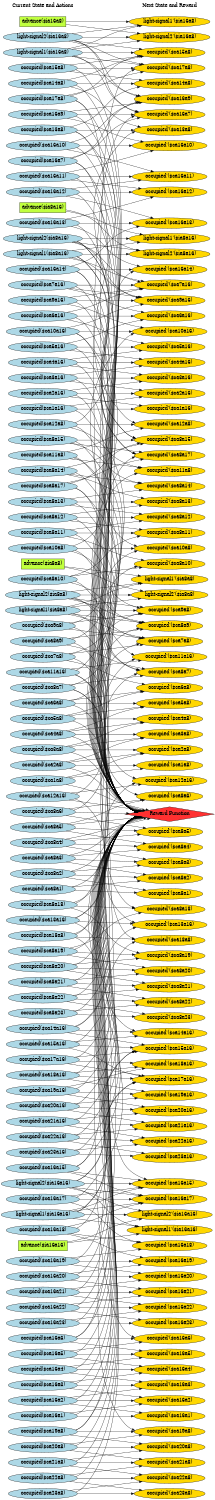 digraph G {
	graph [bb="0,0,755.57,5309.4",
		fontname=Helvetica,
		fontsize=16,
		rankdir=LR,
		ranksep=2.00,
		ratio=auto,
		size="7.5,10"
	];
	node [fontsize=16,
		label="\N"
	];
	{
		graph [rank=same];
		"occupied($ca14a8)"	[color=black,
			fillcolor=lightblue,
			height=0.51069,
			pos="147.79,5017.4",
			shape=ellipse,
			style=filled,
			width=3.398];
		"occupied($ca11a16)"	[color=black,
			fillcolor=lightblue,
			height=0.51069,
			pos="147.79,2931.4",
			shape=ellipse,
			style=filled,
			width=3.6141];
		"occupied($ca16a2)"	[color=black,
			fillcolor=lightblue,
			height=0.51069,
			pos="147.79,348.38",
			shape=ellipse,
			style=filled,
			width=3.398];
		"occupied($ca16a14)"	[color=black,
			fillcolor=lightblue,
			height=0.51069,
			pos="147.79,4359.4",
			shape=ellipse,
			style=filled,
			width=3.6141];
		"occupied($ca5a16)"	[color=black,
			fillcolor=lightblue,
			height=0.51069,
			pos="147.79,4084.4",
			shape=ellipse,
			style=filled,
			width=3.398];
		"light-signal2($ia16a8)"	[color=black,
			fillcolor=lightblue,
			height=0.51069,
			pos="147.79,5182.4",
			shape=ellipse,
			style=filled,
			width=3.9087];
		"occupied($ca8a13)"	[color=black,
			fillcolor=lightblue,
			height=0.51069,
			pos="147.79,3534.4",
			shape=ellipse,
			style=filled,
			width=3.398];
		"occupied($ca8a1)"	[color=black,
			fillcolor=lightblue,
			height=0.51069,
			pos="147.79,2161.4",
			shape=ellipse,
			style=filled,
			width=3.2016];
		"light-signal1($ia8a8)"	[color=black,
			fillcolor=lightblue,
			height=0.51069,
			pos="147.79,3151.4",
			shape=ellipse,
			style=filled,
			width=3.6927];
		"occupied($ca3a16)"	[color=black,
			fillcolor=lightblue,
			height=0.51069,
			pos="147.79,3974.4",
			shape=ellipse,
			style=filled,
			width=3.398];
		"occupied($ca8a9)"	[color=black,
			fillcolor=lightblue,
			height=0.51069,
			pos="147.79,3041.4",
			shape=ellipse,
			style=filled,
			width=3.2016];
		"occupied($ca23a8)"	[color=black,
			fillcolor=lightblue,
			height=0.51069,
			pos="147.79,18.385",
			shape=ellipse,
			style=filled,
			width=3.398];
		"occupied($ca3a8)"	[color=black,
			fillcolor=lightblue,
			height=0.51069,
			pos="147.79,2656.4",
			shape=ellipse,
			style=filled,
			width=3.2016];
		"occupied($ca16a15)"	[color=black,
			fillcolor=lightblue,
			height=0.51069,
			pos="147.79,1171.4",
			shape=ellipse,
			style=filled,
			width=3.6141];
		"occupied($ca16a3)"	[color=black,
			fillcolor=lightblue,
			height=0.51069,
			pos="147.79,403.38",
			shape=ellipse,
			style=filled,
			width=3.398];
		"advance($ia8a8)"	[color=black,
			fillcolor=olivedrab1,
			height=0.5,
			pos="147.79,3315.4",
			shape=box,
			style=filled,
			width=2.125];
		"advance($ia8a16)"	[color=black,
			fillcolor=olivedrab1,
			height=0.5,
			pos="147.79,4578.4",
			shape=box,
			style=filled,
			width=2.2778];
		"occupied($ca8a14)"	[color=black,
			fillcolor=lightblue,
			height=0.51069,
			pos="147.79,3644.4",
			shape=ellipse,
			style=filled,
			width=3.398];
		"occupied($ca17a8)"	[color=black,
			fillcolor=lightblue,
			height=0.51069,
			pos="147.79,4962.4",
			shape=ellipse,
			style=filled,
			width=3.398];
		"occupied($ca21a16)"	[color=black,
			fillcolor=lightblue,
			height=0.51069,
			pos="147.79,1336.4",
			shape=ellipse,
			style=filled,
			width=3.6141];
		"occupied($ca20a8)"	[color=black,
			fillcolor=lightblue,
			height=0.51069,
			pos="147.79,183.38",
			shape=ellipse,
			style=filled,
			width=3.398];
		"light-signal2($ia16a16)"	[color=black,
			fillcolor=lightblue,
			height=0.51069,
			pos="147.79,1116.4",
			shape=ellipse,
			style=filled,
			width=4.1051];
		"advance($ia16a8)"	[color=black,
			fillcolor=olivedrab1,
			height=0.5,
			pos="147.79,5237.4",
			shape=box,
			style=filled,
			width=2.2778];
		"occupied($ca16a4)"	[color=black,
			fillcolor=lightblue,
			height=0.51069,
			pos="147.79,458.38",
			shape=ellipse,
			style=filled,
			width=3.398];
		"occupied($ca16a20)"	[color=black,
			fillcolor=lightblue,
			height=0.51069,
			pos="147.79,788.38",
			shape=ellipse,
			style=filled,
			width=3.6141];
		"occupied($ca8a15)"	[color=black,
			fillcolor=lightblue,
			height=0.51069,
			pos="147.79,3754.4",
			shape=ellipse,
			style=filled,
			width=3.398];
		"Current State and Actions"	[color=black,
			fillcolor=white,
			height=0.5,
			pos="147.79,5291.4",
			shape=plaintext,
			style=bold,
			width=3.2361];
		"occupied($ca15a16)"	[color=black,
			fillcolor=lightblue,
			height=0.51069,
			pos="147.79,1611.4",
			shape=ellipse,
			style=filled,
			width=3.6141];
		"occupied($ca12a8)"	[color=black,
			fillcolor=lightblue,
			height=0.51069,
			pos="147.79,3809.4",
			shape=ellipse,
			style=filled,
			width=3.398];
		"occupied($ca8a7)"	[color=black,
			fillcolor=lightblue,
			height=0.51069,
			pos="147.79,2876.4",
			shape=ellipse,
			style=filled,
			width=3.2016];
		"light-signal1($ia8a16)"	[color=black,
			fillcolor=lightblue,
			height=0.51069,
			pos="147.79,4414.4",
			shape=ellipse,
			style=filled,
			width=3.9087];
		"occupied($ca16a17)"	[color=black,
			fillcolor=lightblue,
			height=0.51069,
			pos="147.79,1061.4",
			shape=ellipse,
			style=filled,
			width=3.6141];
		"occupied($ca5a8)"	[color=black,
			fillcolor=lightblue,
			height=0.51069,
			pos="147.79,2766.4",
			shape=ellipse,
			style=filled,
			width=3.2016];
		"occupied($ca21a8)"	[color=black,
			fillcolor=lightblue,
			height=0.51069,
			pos="147.79,128.38",
			shape=ellipse,
			style=filled,
			width=3.398];
		"occupied($ca18a16)"	[color=black,
			fillcolor=lightblue,
			height=0.51069,
			pos="147.79,1501.4",
			shape=ellipse,
			style=filled,
			width=3.6141];
		"occupied($ca16a5)"	[color=black,
			fillcolor=lightblue,
			height=0.51069,
			pos="147.79,513.38",
			shape=ellipse,
			style=filled,
			width=3.398];
		"occupied($ca8a20)"	[color=black,
			fillcolor=lightblue,
			height=0.51069,
			pos="147.79,1886.4",
			shape=ellipse,
			style=filled,
			width=3.398];
		"occupied($ca16a21)"	[color=black,
			fillcolor=lightblue,
			height=0.51069,
			pos="147.79,733.38",
			shape=ellipse,
			style=filled,
			width=3.6141];
		"occupied($ca13a16)"	[color=black,
			fillcolor=lightblue,
			height=0.51069,
			pos="147.79,2051.4",
			shape=ellipse,
			style=filled,
			width=3.6141];
		"advance($ia16a16)"	[color=black,
			fillcolor=olivedrab1,
			height=0.5,
			pos="147.79,897.38",
			shape=box,
			style=filled,
			width=2.4167];
		"occupied($ca15a8)"	[color=black,
			fillcolor=lightblue,
			height=0.51069,
			pos="147.79,5072.4",
			shape=ellipse,
			style=filled,
			width=3.398];
		"occupied($ca2a8)"	[color=black,
			fillcolor=lightblue,
			height=0.51069,
			pos="147.79,2601.4",
			shape=ellipse,
			style=filled,
			width=3.2016];
		"occupied($ca1a16)"	[color=black,
			fillcolor=lightblue,
			height=0.51069,
			pos="147.79,3864.4",
			shape=ellipse,
			style=filled,
			width=3.398];
		"occupied($ca8a6)"	[color=black,
			fillcolor=lightblue,
			height=0.51069,
			pos="147.79,2436.4",
			shape=ellipse,
			style=filled,
			width=3.2016];
		"occupied($ca16a18)"	[color=black,
			fillcolor=lightblue,
			height=0.51069,
			pos="147.79,951.38",
			shape=ellipse,
			style=filled,
			width=3.6141];
		"occupied($ca16a22)"	[color=black,
			fillcolor=lightblue,
			height=0.51069,
			pos="147.79,678.38",
			shape=ellipse,
			style=filled,
			width=3.6141];
		"occupied($ca8a21)"	[color=black,
			fillcolor=lightblue,
			height=0.51069,
			pos="147.79,1831.4",
			shape=ellipse,
			style=filled,
			width=3.398];
		"occupied($ca16a10)"	[color=black,
			fillcolor=lightblue,
			height=0.51069,
			pos="147.79,4797.4",
			shape=ellipse,
			style=filled,
			width=3.6141];
		"occupied($ca18a8)"	[color=black,
			fillcolor=lightblue,
			height=0.51069,
			pos="147.79,1996.4",
			shape=ellipse,
			style=filled,
			width=3.398];
		"occupied($ca4a16)"	[color=black,
			fillcolor=lightblue,
			height=0.51069,
			pos="147.79,4029.4",
			shape=ellipse,
			style=filled,
			width=3.398];
		"occupied($ca8a17)"	[color=black,
			fillcolor=lightblue,
			height=0.51069,
			pos="147.79,3589.4",
			shape=ellipse,
			style=filled,
			width=3.398];
		"occupied($ca10a8)"	[color=black,
			fillcolor=lightblue,
			height=0.51069,
			pos="147.79,3369.4",
			shape=ellipse,
			style=filled,
			width=3.398];
		"occupied($ca16a6)"	[color=black,
			fillcolor=lightblue,
			height=0.51069,
			pos="147.79,568.38",
			shape=ellipse,
			style=filled,
			width=3.398];
		"occupied($ca6a16)"	[color=black,
			fillcolor=lightblue,
			height=0.51069,
			pos="147.79,4194.4",
			shape=ellipse,
			style=filled,
			width=3.398];
		"occupied($ca10a16)"	[color=black,
			fillcolor=lightblue,
			height=0.51069,
			pos="147.79,4139.4",
			shape=ellipse,
			style=filled,
			width=3.6141];
		"occupied($ca7a8)"	[color=black,
			fillcolor=lightblue,
			height=0.51069,
			pos="147.79,2986.4",
			shape=ellipse,
			style=filled,
			width=3.2016];
		"occupied($ca16a19)"	[color=black,
			fillcolor=lightblue,
			height=0.51069,
			pos="147.79,843.38",
			shape=ellipse,
			style=filled,
			width=3.6141];
		"occupied($ca8a5)"	[color=black,
			fillcolor=lightblue,
			height=0.51069,
			pos="147.79,2381.4",
			shape=ellipse,
			style=filled,
			width=3.2016];
		"occupied($ca16a11)"	[color=black,
			fillcolor=lightblue,
			height=0.51069,
			pos="147.79,4687.4",
			shape=ellipse,
			style=filled,
			width=3.6141];
		"occupied($ca22a16)"	[color=black,
			fillcolor=lightblue,
			height=0.51069,
			pos="147.79,1281.4",
			shape=ellipse,
			style=filled,
			width=3.6141];
		"occupied($ca16a23)"	[color=black,
			fillcolor=lightblue,
			height=0.51069,
			pos="147.79,623.38",
			shape=ellipse,
			style=filled,
			width=3.6141];
		"occupied($ca8a22)"	[color=black,
			fillcolor=lightblue,
			height=0.51069,
			pos="147.79,1776.4",
			shape=ellipse,
			style=filled,
			width=3.398];
		"occupied($ca8a10)"	[color=black,
			fillcolor=lightblue,
			height=0.51069,
			pos="147.79,3261.4",
			shape=ellipse,
			style=filled,
			width=3.398];
		"occupied($ca16a7)"	[color=black,
			fillcolor=lightblue,
			height=0.51069,
			pos="147.79,4742.4",
			shape=ellipse,
			style=filled,
			width=3.398];
		"occupied($ca13a8)"	[color=black,
			fillcolor=lightblue,
			height=0.51069,
			pos="147.79,4852.4",
			shape=ellipse,
			style=filled,
			width=3.398];
		"occupied($ca8a18)"	[color=black,
			fillcolor=lightblue,
			height=0.51069,
			pos="147.79,2106.4",
			shape=ellipse,
			style=filled,
			width=3.398];
		"occupied($ca20a16)"	[color=black,
			fillcolor=lightblue,
			height=0.51069,
			pos="147.79,1391.4",
			shape=ellipse,
			style=filled,
			width=3.6141];
		"occupied($ca4a8)"	[color=black,
			fillcolor=lightblue,
			height=0.51069,
			pos="147.79,2711.4",
			shape=ellipse,
			style=filled,
			width=3.2016];
		"occupied($ca8a4)"	[color=black,
			fillcolor=lightblue,
			height=0.51069,
			pos="147.79,2326.4",
			shape=ellipse,
			style=filled,
			width=3.2016];
		"occupied($ca16a12)"	[color=black,
			fillcolor=lightblue,
			height=0.51069,
			pos="147.79,4632.4",
			shape=ellipse,
			style=filled,
			width=3.6141];
		"occupied($ca8a11)"	[color=black,
			fillcolor=lightblue,
			height=0.51069,
			pos="147.79,3424.4",
			shape=ellipse,
			style=filled,
			width=3.398];
		"occupied($ca8a23)"	[color=black,
			fillcolor=lightblue,
			height=0.51069,
			pos="147.79,1721.4",
			shape=ellipse,
			style=filled,
			width=3.398];
		"occupied($ca8a19)"	[color=black,
			fillcolor=lightblue,
			height=0.51069,
			pos="147.79,1941.4",
			shape=ellipse,
			style=filled,
			width=3.398];
		"occupied($ca17a16)"	[color=black,
			fillcolor=lightblue,
			height=0.51069,
			pos="147.79,1556.4",
			shape=ellipse,
			style=filled,
			width=3.6141];
		"light-signal1($ia16a8)"	[color=black,
			fillcolor=lightblue,
			height=0.51069,
			pos="147.79,5127.4",
			shape=ellipse,
			style=filled,
			width=3.9087];
		"occupied($ca23a16)"	[color=black,
			fillcolor=lightblue,
			height=0.51069,
			pos="147.79,1226.4",
			shape=ellipse,
			style=filled,
			width=3.6141];
		"occupied($ca1a8)"	[color=black,
			fillcolor=lightblue,
			height=0.51069,
			pos="147.79,2546.4",
			shape=ellipse,
			style=filled,
			width=3.2016];
		"light-signal2($ia8a8)"	[color=black,
			fillcolor=lightblue,
			height=0.51069,
			pos="147.79,3206.4",
			shape=ellipse,
			style=filled,
			width=3.6927];
		"occupied($ca14a16)"	[color=black,
			fillcolor=lightblue,
			height=0.51069,
			pos="147.79,1666.4",
			shape=ellipse,
			style=filled,
			width=3.6141];
		"light-signal1($ia16a16)"	[color=black,
			fillcolor=lightblue,
			height=0.51069,
			pos="147.79,1006.4",
			shape=ellipse,
			style=filled,
			width=4.1051];
		"occupied($ca8a3)"	[color=black,
			fillcolor=lightblue,
			height=0.51069,
			pos="147.79,2271.4",
			shape=ellipse,
			style=filled,
			width=3.2016];
		"occupied($ca9a8)"	[color=black,
			fillcolor=lightblue,
			height=0.51069,
			pos="147.79,3096.4",
			shape=ellipse,
			style=filled,
			width=3.2016];
		"light-signal2($ia8a16)"	[color=black,
			fillcolor=lightblue,
			height=0.51069,
			pos="147.79,4469.4",
			shape=ellipse,
			style=filled,
			width=3.9087];
		"occupied($ca7a16)"	[color=black,
			fillcolor=lightblue,
			height=0.51069,
			pos="147.79,4304.4",
			shape=ellipse,
			style=filled,
			width=3.398];
		"occupied($ca16a13)"	[color=black,
			fillcolor=lightblue,
			height=0.51069,
			pos="147.79,4524.4",
			shape=ellipse,
			style=filled,
			width=3.6141];
		"occupied($ca16a1)"	[color=black,
			fillcolor=lightblue,
			height=0.51069,
			pos="147.79,293.38",
			shape=ellipse,
			style=filled,
			width=3.398];
		"occupied($ca2a16)"	[color=black,
			fillcolor=lightblue,
			height=0.51069,
			pos="147.79,3919.4",
			shape=ellipse,
			style=filled,
			width=3.398];
		"occupied($ca19a8)"	[color=black,
			fillcolor=lightblue,
			height=0.51069,
			pos="147.79,238.38",
			shape=ellipse,
			style=filled,
			width=3.398];
		"occupied($ca19a16)"	[color=black,
			fillcolor=lightblue,
			height=0.51069,
			pos="147.79,1446.4",
			shape=ellipse,
			style=filled,
			width=3.6141];
		"occupied($ca8a12)"	[color=black,
			fillcolor=lightblue,
			height=0.51069,
			pos="147.79,3479.4",
			shape=ellipse,
			style=filled,
			width=3.398];
		"occupied($ca11a8)"	[color=black,
			fillcolor=lightblue,
			height=0.51069,
			pos="147.79,3699.4",
			shape=ellipse,
			style=filled,
			width=3.398];
		"occupied($ca16a9)"	[color=black,
			fillcolor=lightblue,
			height=0.51069,
			pos="147.79,4907.4",
			shape=ellipse,
			style=filled,
			width=3.398];
		"occupied($ca8a2)"	[color=black,
			fillcolor=lightblue,
			height=0.51069,
			pos="147.79,2216.4",
			shape=ellipse,
			style=filled,
			width=3.2016];
		"occupied($ca12a16)"	[color=black,
			fillcolor=lightblue,
			height=0.51069,
			pos="147.79,2491.4",
			shape=ellipse,
			style=filled,
			width=3.6141];
		"occupied($ca9a16)"	[color=black,
			fillcolor=lightblue,
			height=0.51069,
			pos="147.79,4249.4",
			shape=ellipse,
			style=filled,
			width=3.398];
		"occupied($ca6a8)"	[color=black,
			fillcolor=lightblue,
			height=0.51069,
			pos="147.79,2821.4",
			shape=ellipse,
			style=filled,
			width=3.2016];
		"occupied($ca22a8)"	[color=black,
			fillcolor=lightblue,
			height=0.51069,
			pos="147.79,73.385",
			shape=ellipse,
			style=filled,
			width=3.398];
	}
	{
		graph [rank=same];
		"occupied'($ca6a8)"	[color=black,
			fillcolor=gold1,
			height=0.51069,
			pos="597.57,2876.4",
			shape=ellipse,
			style=filled,
			width=3.2802];
		"occupied'($ca15a16)"	[color=black,
			fillcolor=gold1,
			height=0.51069,
			pos="597.57,1597.4",
			shape=ellipse,
			style=filled,
			width=3.6927];
		"occupied'($ca23a16)"	[color=black,
			fillcolor=gold1,
			height=0.51069,
			pos="597.57,1212.4",
			shape=ellipse,
			style=filled,
			width=3.6927];
		"occupied'($ca8a13)"	[color=black,
			fillcolor=gold1,
			height=0.51069,
			pos="597.57,3536.4",
			shape=ellipse,
			style=filled,
			width=3.4963];
		"occupied'($ca16a1)"	[color=black,
			fillcolor=gold1,
			height=0.51069,
			pos="597.57,293.38",
			shape=ellipse,
			style=filled,
			width=3.4963];
		"light-signal1'($ia16a8)"	[color=black,
			fillcolor=gold1,
			height=0.51069,
			pos="597.57,5237.4",
			shape=ellipse,
			style=filled,
			width=3.9873];
		"occupied'($ca16a9)"	[color=black,
			fillcolor=gold1,
			height=0.51069,
			pos="597.57,4962.4",
			shape=ellipse,
			style=filled,
			width=3.4963];
		"occupied'($ca5a16)"	[color=black,
			fillcolor=gold1,
			height=0.51069,
			pos="597.57,4086.4",
			shape=ellipse,
			style=filled,
			width=3.4963];
		"Next State and Reward"	[color=black,
			fillcolor=white,
			height=0.5,
			pos="597.57,5291.4",
			shape=plaintext,
			style=bold,
			width=2.9167];
		"occupied'($ca11a8)"	[color=black,
			fillcolor=gold1,
			height=0.51069,
			pos="597.57,3646.4",
			shape=ellipse,
			style=filled,
			width=3.4963];
		"occupied'($ca20a8)"	[color=black,
			fillcolor=gold1,
			height=0.51069,
			pos="597.57,183.38",
			shape=ellipse,
			style=filled,
			width=3.4963];
		"occupied'($ca16a12)"	[color=black,
			fillcolor=gold1,
			height=0.51069,
			pos="597.57,4632.4",
			shape=ellipse,
			style=filled,
			width=3.6927];
		"occupied'($ca8a1)"	[color=black,
			fillcolor=gold1,
			height=0.51069,
			pos="597.57,2147.4",
			shape=ellipse,
			style=filled,
			width=3.2802];
		"occupied'($ca19a8)"	[color=black,
			fillcolor=gold1,
			height=0.51069,
			pos="597.57,238.38",
			shape=ellipse,
			style=filled,
			width=3.4963];
		"occupied'($ca3a8)"	[color=black,
			fillcolor=gold1,
			height=0.51069,
			pos="597.57,2711.4",
			shape=ellipse,
			style=filled,
			width=3.2802];
		"occupied'($ca8a9)"	[color=black,
			fillcolor=gold1,
			height=0.51069,
			pos="597.57,3096.4",
			shape=ellipse,
			style=filled,
			width=3.2802];
		"occupied'($ca13a16)"	[color=black,
			fillcolor=gold1,
			height=0.51069,
			pos="597.57,2037.4",
			shape=ellipse,
			style=filled,
			width=3.6927];
		"occupied'($ca23a8)"	[color=black,
			fillcolor=gold1,
			height=0.51069,
			pos="597.57,18.385",
			shape=ellipse,
			style=filled,
			width=3.4963];
		"occupied'($ca9a16)"	[color=black,
			fillcolor=gold1,
			height=0.51069,
			pos="597.57,4251.4",
			shape=ellipse,
			style=filled,
			width=3.4963];
		"occupied'($ca16a11)"	[color=black,
			fillcolor=gold1,
			height=0.51069,
			pos="597.57,4687.4",
			shape=ellipse,
			style=filled,
			width=3.6927];
		"light-signal2'($ia16a8)"	[color=black,
			fillcolor=gold1,
			height=0.51069,
			pos="597.57,5182.4",
			shape=ellipse,
			style=filled,
			width=3.9873];
		"occupied'($ca8a12)"	[color=black,
			fillcolor=gold1,
			height=0.51069,
			pos="597.57,3481.4",
			shape=ellipse,
			style=filled,
			width=3.4963];
		"occupied'($ca7a16)"	[color=black,
			fillcolor=gold1,
			height=0.51069,
			pos="597.57,4306.4",
			shape=ellipse,
			style=filled,
			width=3.4963];
		"occupied'($ca16a23)"	[color=black,
			fillcolor=gold1,
			height=0.51069,
			pos="597.57,623.38",
			shape=ellipse,
			style=filled,
			width=3.6927];
		"occupied'($ca16a19)"	[color=black,
			fillcolor=gold1,
			height=0.51069,
			pos="597.57,843.38",
			shape=ellipse,
			style=filled,
			width=3.6927];
		"occupied'($ca10a16)"	[color=black,
			fillcolor=gold1,
			height=0.51069,
			pos="597.57,4141.4",
			shape=ellipse,
			style=filled,
			width=3.6927];
		"occupied'($ca8a15)"	[color=black,
			fillcolor=gold1,
			height=0.51069,
			pos="597.57,3756.4",
			shape=ellipse,
			style=filled,
			width=3.4963];
		"occupied'($ca22a8)"	[color=black,
			fillcolor=gold1,
			height=0.51069,
			pos="597.57,73.385",
			shape=ellipse,
			style=filled,
			width=3.4963];
		"occupied'($ca2a16)"	[color=black,
			fillcolor=gold1,
			height=0.51069,
			pos="597.57,3921.4",
			shape=ellipse,
			style=filled,
			width=3.4963];
		"occupied'($ca19a16)"	[color=black,
			fillcolor=gold1,
			height=0.51069,
			pos="597.57,1432.4",
			shape=ellipse,
			style=filled,
			width=3.6927];
		"occupied'($ca16a3)"	[color=black,
			fillcolor=gold1,
			height=0.51069,
			pos="597.57,403.38",
			shape=ellipse,
			style=filled,
			width=3.4963];
		"occupied'($ca17a8)"	[color=black,
			fillcolor=gold1,
			height=0.51069,
			pos="597.57,5072.4",
			shape=ellipse,
			style=filled,
			width=3.4963];
		"occupied'($ca1a8)"	[color=black,
			fillcolor=gold1,
			height=0.51069,
			pos="597.57,2601.4",
			shape=ellipse,
			style=filled,
			width=3.2802];
		"occupied'($ca12a16)"	[color=black,
			fillcolor=gold1,
			height=0.51069,
			pos="597.57,2546.4",
			shape=ellipse,
			style=filled,
			width=3.6927];
		"occupied'($ca16a14)"	[color=black,
			fillcolor=gold1,
			height=0.51069,
			pos="597.57,4361.4",
			shape=ellipse,
			style=filled,
			width=3.6927];
		"occupied'($ca8a3)"	[color=black,
			fillcolor=gold1,
			height=0.51069,
			pos="597.57,2257.4",
			shape=ellipse,
			style=filled,
			width=3.2802];
		"occupied'($ca21a16)"	[color=black,
			fillcolor=gold1,
			height=0.51069,
			pos="597.57,1322.4",
			shape=ellipse,
			style=filled,
			width=3.6927];
		"occupied'($ca9a8)"	[color=black,
			fillcolor=gold1,
			height=0.51069,
			pos="597.57,3151.4",
			shape=ellipse,
			style=filled,
			width=3.2802];
		"occupied'($ca17a16)"	[color=black,
			fillcolor=gold1,
			height=0.51069,
			pos="597.57,1487.4",
			shape=ellipse,
			style=filled,
			width=3.6927];
		"occupied'($ca8a14)"	[color=black,
			fillcolor=gold1,
			height=0.51069,
			pos="597.57,3591.4",
			shape=ellipse,
			style=filled,
			width=3.4963];
		"occupied'($ca16a2)"	[color=black,
			fillcolor=gold1,
			height=0.51069,
			pos="597.57,348.38",
			shape=ellipse,
			style=filled,
			width=3.4963];
		"occupied'($ca4a16)"	[color=black,
			fillcolor=gold1,
			height=0.51069,
			pos="597.57,4031.4",
			shape=ellipse,
			style=filled,
			width=3.4963];
		"light-signal1'($ia8a8)"	[color=black,
			fillcolor=gold1,
			height=0.51069,
			pos="597.57,3261.4",
			shape=ellipse,
			style=filled,
			width=3.7909];
		"occupied'($ca14a8)"	[color=black,
			fillcolor=gold1,
			height=0.51069,
			pos="597.57,5017.4",
			shape=ellipse,
			style=filled,
			width=3.4963];
		"occupied'($ca16a13)"	[color=black,
			fillcolor=gold1,
			height=0.51069,
			pos="597.57,4526.4",
			shape=ellipse,
			style=filled,
			width=3.6927];
		"occupied'($ca8a2)"	[color=black,
			fillcolor=gold1,
			height=0.51069,
			pos="597.57,2202.4",
			shape=ellipse,
			style=filled,
			width=3.2802];
		"occupied'($ca8a6)"	[color=black,
			fillcolor=gold1,
			height=0.51069,
			pos="597.57,2491.4",
			shape=ellipse,
			style=filled,
			width=3.2802];
		"occupied'($ca6a16)"	[color=black,
			fillcolor=gold1,
			height=0.51069,
			pos="597.57,4196.4",
			shape=ellipse,
			style=filled,
			width=3.4963];
		"occupied'($ca16a20)"	[color=black,
			fillcolor=gold1,
			height=0.51069,
			pos="597.57,788.38",
			shape=ellipse,
			style=filled,
			width=3.6927];
		"occupied'($ca8a17)"	[color=black,
			fillcolor=gold1,
			height=0.51069,
			pos="597.57,3701.4",
			shape=ellipse,
			style=filled,
			width=3.4963];
		"occupied'($ca8a21)"	[color=black,
			fillcolor=gold1,
			height=0.51069,
			pos="597.57,1817.4",
			shape=ellipse,
			style=filled,
			width=3.4963];
		"occupied'($ca15a8)"	[color=black,
			fillcolor=gold1,
			height=0.51069,
			pos="597.57,5127.4",
			shape=ellipse,
			style=filled,
			width=3.4963];
		"occupied'($ca16a5)"	[color=black,
			fillcolor=gold1,
			height=0.51069,
			pos="597.57,513.38",
			shape=ellipse,
			style=filled,
			width=3.4963];
		"Reward Function"	[color=black,
			fillcolor=firebrick1,
			height=0.72222,
			pos="597.57,2429.4",
			shape=diamond,
			style=filled,
			width=4.3889];
		"light-signal2'($ia8a8)"	[color=black,
			fillcolor=gold1,
			height=0.51069,
			pos="597.57,3206.4",
			shape=ellipse,
			style=filled,
			width=3.7909];
		"occupied'($ca8a5)"	[color=black,
			fillcolor=gold1,
			height=0.51069,
			pos="597.57,2367.4",
			shape=ellipse,
			style=filled,
			width=3.2802];
		"occupied'($ca7a8)"	[color=black,
			fillcolor=gold1,
			height=0.51069,
			pos="597.57,3041.4",
			shape=ellipse,
			style=filled,
			width=3.2802];
		"light-signal2'($ia16a16)"	[color=black,
			fillcolor=gold1,
			height=0.51069,
			pos="597.57,1008.4",
			shape=ellipse,
			style=filled,
			width=4.2034];
		"occupied'($ca8a20)"	[color=black,
			fillcolor=gold1,
			height=0.51069,
			pos="597.57,1872.4",
			shape=ellipse,
			style=filled,
			width=3.4963];
		"light-signal1'($ia16a16)"	[color=black,
			fillcolor=gold1,
			height=0.51069,
			pos="597.57,953.38",
			shape=ellipse,
			style=filled,
			width=4.2034];
		"occupied'($ca14a16)"	[color=black,
			fillcolor=gold1,
			height=0.51069,
			pos="597.57,1652.4",
			shape=ellipse,
			style=filled,
			width=3.6927];
		"occupied'($ca16a4)"	[color=black,
			fillcolor=gold1,
			height=0.51069,
			pos="597.57,458.38",
			shape=ellipse,
			style=filled,
			width=3.4963];
		"light-signal2'($ia8a16)"	[color=black,
			fillcolor=gold1,
			height=0.51069,
			pos="597.57,4416.4",
			shape=ellipse,
			style=filled,
			width=3.9873];
		"occupied'($ca12a8)"	[color=black,
			fillcolor=gold1,
			height=0.51069,
			pos="597.57,3811.4",
			shape=ellipse,
			style=filled,
			width=3.4963];
		"occupied'($ca16a15)"	[color=black,
			fillcolor=gold1,
			height=0.51069,
			pos="597.57,1118.4",
			shape=ellipse,
			style=filled,
			width=3.6927];
		"occupied'($ca4a8)"	[color=black,
			fillcolor=gold1,
			height=0.51069,
			pos="597.57,2766.4",
			shape=ellipse,
			style=filled,
			width=3.2802];
		"occupied'($ca8a4)"	[color=black,
			fillcolor=gold1,
			height=0.51069,
			pos="597.57,2312.4",
			shape=ellipse,
			style=filled,
			width=3.2802];
		"occupied'($ca8a19)"	[color=black,
			fillcolor=gold1,
			height=0.51069,
			pos="597.57,1927.4",
			shape=ellipse,
			style=filled,
			width=3.4963];
		"occupied'($ca16a10)"	[color=black,
			fillcolor=gold1,
			height=0.51069,
			pos="597.57,4797.4",
			shape=ellipse,
			style=filled,
			width=3.6927];
		"occupied'($ca16a22)"	[color=black,
			fillcolor=gold1,
			height=0.51069,
			pos="597.57,678.38",
			shape=ellipse,
			style=filled,
			width=3.6927];
		"occupied'($ca8a11)"	[color=black,
			fillcolor=gold1,
			height=0.51069,
			pos="597.57,3426.4",
			shape=ellipse,
			style=filled,
			width=3.4963];
		"occupied'($ca8a23)"	[color=black,
			fillcolor=gold1,
			height=0.51069,
			pos="597.57,1707.4",
			shape=ellipse,
			style=filled,
			width=3.4963];
		"occupied'($ca16a7)"	[color=black,
			fillcolor=gold1,
			height=0.51069,
			pos="597.57,4907.4",
			shape=ellipse,
			style=filled,
			width=3.4963];
		"occupied'($ca20a16)"	[color=black,
			fillcolor=gold1,
			height=0.51069,
			pos="597.57,1377.4",
			shape=ellipse,
			style=filled,
			width=3.6927];
		"occupied'($ca11a16)"	[color=black,
			fillcolor=gold1,
			height=0.51069,
			pos="597.57,2986.4",
			shape=ellipse,
			style=filled,
			width=3.6927];
		"occupied'($ca13a8)"	[color=black,
			fillcolor=gold1,
			height=0.51069,
			pos="597.57,4852.4",
			shape=ellipse,
			style=filled,
			width=3.4963];
		"occupied'($ca5a8)"	[color=black,
			fillcolor=gold1,
			height=0.51069,
			pos="597.57,2821.4",
			shape=ellipse,
			style=filled,
			width=3.2802];
		"occupied'($ca16a18)"	[color=black,
			fillcolor=gold1,
			height=0.51069,
			pos="597.57,898.38",
			shape=ellipse,
			style=filled,
			width=3.6927];
		"occupied'($ca1a16)"	[color=black,
			fillcolor=gold1,
			height=0.51069,
			pos="597.57,3866.4",
			shape=ellipse,
			style=filled,
			width=3.4963];
		"occupied'($ca8a7)"	[color=black,
			fillcolor=gold1,
			height=0.51069,
			pos="597.57,2931.4",
			shape=ellipse,
			style=filled,
			width=3.2802];
		"occupied'($ca16a21)"	[color=black,
			fillcolor=gold1,
			height=0.51069,
			pos="597.57,733.38",
			shape=ellipse,
			style=filled,
			width=3.6927];
		"occupied'($ca8a18)"	[color=black,
			fillcolor=gold1,
			height=0.51069,
			pos="597.57,2092.4",
			shape=ellipse,
			style=filled,
			width=3.4963];
		"occupied'($ca10a8)"	[color=black,
			fillcolor=gold1,
			height=0.51069,
			pos="597.57,3371.4",
			shape=ellipse,
			style=filled,
			width=3.4963];
		"occupied'($ca8a22)"	[color=black,
			fillcolor=gold1,
			height=0.51069,
			pos="597.57,1762.4",
			shape=ellipse,
			style=filled,
			width=3.4963];
		"light-signal1'($ia8a16)"	[color=black,
			fillcolor=gold1,
			height=0.51069,
			pos="597.57,4471.4",
			shape=ellipse,
			style=filled,
			width=3.9873];
		"occupied'($ca8a10)"	[color=black,
			fillcolor=gold1,
			height=0.51069,
			pos="597.57,3316.4",
			shape=ellipse,
			style=filled,
			width=3.4963];
		"occupied'($ca18a8)"	[color=black,
			fillcolor=gold1,
			height=0.51069,
			pos="597.57,1982.4",
			shape=ellipse,
			style=filled,
			width=3.4963];
		"occupied'($ca22a16)"	[color=black,
			fillcolor=gold1,
			height=0.51069,
			pos="597.57,1267.4",
			shape=ellipse,
			style=filled,
			width=3.6927];
		"occupied'($ca21a8)"	[color=black,
			fillcolor=gold1,
			height=0.51069,
			pos="597.57,128.38",
			shape=ellipse,
			style=filled,
			width=3.4963];
		"occupied'($ca16a6)"	[color=black,
			fillcolor=gold1,
			height=0.51069,
			pos="597.57,568.38",
			shape=ellipse,
			style=filled,
			width=3.4963];
		"occupied'($ca3a16)"	[color=black,
			fillcolor=gold1,
			height=0.51069,
			pos="597.57,3976.4",
			shape=ellipse,
			style=filled,
			width=3.4963];
		"occupied'($ca16a17)"	[color=black,
			fillcolor=gold1,
			height=0.51069,
			pos="597.57,1063.4",
			shape=ellipse,
			style=filled,
			width=3.6927];
		"occupied'($ca18a16)"	[color=black,
			fillcolor=gold1,
			height=0.51069,
			pos="597.57,1542.4",
			shape=ellipse,
			style=filled,
			width=3.6927];
		"occupied'($ca2a8)"	[color=black,
			fillcolor=gold1,
			height=0.51069,
			pos="597.57,2656.4",
			shape=ellipse,
			style=filled,
			width=3.2802];
	}
	"occupied($ca14a8)" -> "occupied'($ca14a8)"	[color=black,
		pos="e,471.55,5017.4 270.26,5017.4 329.38,5017.4 400.66,5017.4 461.49,5017.4",
		style=solid];
	"occupied($ca14a8)" -> "occupied'($ca15a8)"	[color=black,
		pos="e,507.51,5114.4 232.42,5030.8 253.21,5034.8 275.34,5039.7 295.57,5045.4 361.38,5063.9 373.65,5081.3 439.57,5099.4 458.1,5104.5 478.12,\
5108.9 497.47,5112.5",
		style=solid];
	"occupied($ca14a8)" -> "Reward Function"	[pos="e,482.05,2436.5 263.64,5011.4 275.78,5006.4 286.85,4999.3 295.57,4989.4 666.01,4566.7 75.699,2892.7 439.57,2464.4 448.59,2453.8 \
460.06,2446 472.68,2440.3"];
	"occupied($ca14a8)" -> "occupied'($ca13a8)"	[color=black,
		pos="e,495.24,4863.2 243.53,5005.9 261.27,5002 279.33,4996.6 295.57,4989.4 368.92,4956.8 366.03,4912.5 439.57,4880.4 453.96,4874.1 469.68,\
4869.2 485.44,4865.4",
		style=solid];
	"occupied($ca11a16)" -> "occupied'($ca10a16)"	[color=black,
		pos="e,472.18,4135.1 265.87,2939.1 277.01,2943.9 287.23,2950.5 295.57,2959.4 649.1,3336.4 83.781,3738.5 439.57,4113.4 446.36,4120.5 454.3,\
4126.2 462.94,4130.8",
		style=solid];
	"occupied($ca11a16)" -> "occupied'($ca12a16)"	[color=black,
		pos="e,477.92,2554.4 260.52,2922.1 273.18,2917.7 285.23,2911.6 295.57,2903.4 420.35,2803.8 314.2,2673.2 439.57,2574.4 448.23,2567.6 457.99,\
2562.2 468.3,2558",
		style=solid];
	"occupied($ca11a16)" -> "Reward Function"	[pos="e,489.68,2437.6 262.4,2922.7 274.52,2918.1 285.93,2911.9 295.57,2903.4 449.79,2767.8 287.46,2602.3 439.57,2464.4 451.11,2453.9 465.07,\
2446.4 479.86,2440.9"];
	"occupied($ca11a16)" -> "occupied'($ca11a16)"	[color=black,
		pos="e,497.52,2974.2 246.5,2943.4 317.53,2952.1 413.71,2963.9 487.29,2973",
		style=solid];
	"occupied($ca16a2)" -> "occupied'($ca16a1)"	[color=black,
		pos="e,500.62,305.17 242.93,336.82 315.35,327.93 415.43,315.63 490.65,306.39",
		style=solid];
	"occupied($ca16a2)" -> "occupied'($ca16a3)"	[color=black,
		pos="e,500.62,391.6 242.93,359.95 315.35,368.84 415.43,381.14 490.65,390.37",
		style=solid];
	"occupied($ca16a2)" -> "occupied'($ca16a2)"	[color=black,
		pos="e,471.55,348.38 270.26,348.38 329.38,348.38 400.66,348.38 461.49,348.38",
		style=solid];
	"occupied($ca16a2)" -> "Reward Function"	[pos="e,482.61,2422.3 263.5,354.47 275.66,359.44 286.78,366.5 295.57,376.38 594.3,712.37 146.06,2053.8 439.57,2394.4 448.74,2405 460.37,\
2412.8 473.13,2418.5"];
	"occupied($ca16a14)" -> "occupied'($ca16a14)"	[color=black,
		pos="e,464.46,4360.8 278,4360 333.2,4360.2 397.81,4360.5 454.36,4360.7",
		style=solid];
	"occupied($ca16a14)" -> "occupied'($ca16a13)"	[color=black,
		pos="e,492.28,4515 246.69,4371.4 263.42,4375.3 280.31,4380.5 295.57,4387.4 369.27,4420.5 365.67,4465.7 439.57,4498.4 452.94,4504.3 467.48,\
4509 482.13,4512.7",
		style=solid];
	"occupied($ca16a14)" -> "Reward Function"	[pos="e,482.67,2436.5 266.64,4351.9 277.57,4347 287.53,4340.4 295.57,4331.4 572.96,4021.2 167,2778.8 439.57,2464.4 448.77,2453.8 460.41,\
2446 473.19,2440.3"];
	"occupied($ca16a14)" -> "occupied'($ca16a15)"	[color=black,
		pos="e,518.53,1133.2 267.28,4352 278.01,4347.1 287.76,4340.4 295.57,4331.4 524.73,4066.9 240.09,1472.9 439.57,1185.4 455.9,1161.9 482.27,\
1146.5 508.77,1136.6",
		style=solid];
	"occupied($ca5a16)" -> "occupied'($ca5a16)"	[color=black,
		pos="e,471.55,4085.8 270.26,4084.9 329.38,4085.2 400.66,4085.5 461.49,4085.8",
		style=solid];
	"occupied($ca5a16)" -> "occupied'($ca4a16)"	[color=black,
		pos="e,499.27,4042.9 244.3,4073.1 316.05,4064.6 414.38,4052.9 488.92,4044.1",
		style=solid];
	"occupied($ca5a16)" -> "occupied'($ca6a16)"	[color=black,
		pos="e,507.05,4183.5 232.86,4097.7 253.53,4101.7 275.5,4106.6 295.57,4112.4 361.57,4131.3 373.46,4149.8 439.57,4168.4 457.96,4173.5 477.83,\
4178 497.06,4181.7",
		style=solid];
	"occupied($ca5a16)" -> "Reward Function"	[pos="e,482.82,2436.7 263.32,4078.1 275.52,4073.2 286.69,4066.2 295.57,4056.4 534.11,3793.2 205.12,2731.2 439.57,2464.4 448.84,2453.8 \
460.53,2446.1 473.32,2440.4"];
	"light-signal2($ia16a8)" -> "light-signal1'($ia16a8)"	[color=black,
		pos="e,493.29,5224.7 250.96,5194.9 320.23,5203.4 411.84,5214.7 483.34,5223.5",
		style=solid];
	"light-signal2($ia16a8)" -> "occupied'($ca16a9)"	[color=black,
		pos="e,488.5,4971.7 256.02,5170.6 269.85,5166.6 283.41,5161.3 295.57,5154.4 379.78,5106.2 355.08,5038 439.57,4990.4 451.6,4983.6 464.91,\
4978.4 478.53,4974.4",
		style=solid];
	"light-signal2($ia16a8)" -> "light-signal2'($ia16a8)"	[color=black,
		pos="e,453.94,5182.4 288.63,5182.4 337.84,5182.4 393.39,5182.4 443.63,5182.4",
		style=solid];
	"light-signal2($ia16a8)" -> "occupied'($ca17a8)"	[color=black,
		pos="e,507.51,5085.4 237.06,5168.1 256.48,5164.2 276.84,5159.6 295.57,5154.4 361.38,5135.9 373.65,5118.5 439.57,5100.4 458.1,5095.3 478.12,\
5090.9 497.47,5087.2",
		style=solid];
	"light-signal2($ia16a8)" -> "occupied'($ca15a8)"	[color=black,
		pos="e,500.59,5139.2 250.96,5169.8 322.57,5161 418.06,5149.3 490.52,5140.4",
		style=solid];
	"light-signal2($ia16a8)" -> "occupied'($ca16a7)"	[color=black,
		pos="e,484.97,4915.6 260,5171.2 272.61,5167 284.78,5161.6 295.57,5154.4 392.44,5089.7 342.31,4999.5 439.57,4935.4 450.44,4928.2 462.61,\
4922.7 475.24,4918.6",
		style=solid];
	"occupied($ca8a13)" -> "occupied'($ca8a13)"	[color=black,
		pos="e,471.55,3535.8 270.26,3534.9 329.38,3535.2 400.66,3535.5 461.49,3535.8",
		style=solid];
	"occupied($ca8a13)" -> "occupied'($ca8a12)"	[color=black,
		pos="e,499.27,3492.9 244.3,3523.1 316.05,3514.6 414.38,3502.9 488.92,3494.1",
		style=solid];
	"occupied($ca8a13)" -> "occupied'($ca8a14)"	[color=black,
		pos="e,501.98,3579.3 241.57,3546.2 314.5,3555.5 416.1,3568.4 491.93,3578.1",
		style=solid];
	"occupied($ca8a13)" -> "Reward Function"	[pos="e,484.14,2436.9 262.52,3527.9 274.93,3523 286.37,3516.1 295.57,3506.4 617.59,3167.5 122.82,2808.2 439.57,2464.4 449.24,2453.9 461.3,\
2446.2 474.42,2440.6"];
	"occupied($ca8a1)" -> "occupied'($ca8a1)"	[color=black,
		pos="e,481.38,2151 261.2,2157.9 325.15,2155.9 405.38,2153.4 471.34,2151.3",
		style=solid];
	"occupied($ca8a1)" -> "occupied'($ca8a2)"	[color=black,
		pos="e,495.14,2193.1 248.16,2170.5 318.3,2176.9 412.33,2185.5 485.03,2192.2",
		style=solid];
	"occupied($ca8a1)" -> "Reward Function"	[pos="e,499.45,2419.4 249.87,2170 265.98,2174.3 281.84,2180.5 295.57,2189.4 389.1,2249.8 346.98,2332.5 439.57,2394.4 454.56,2404.4 471.97,\
2411.6 489.63,2416.7"];
	"light-signal1($ia8a8)" -> "occupied'($ca8a9)"	[color=black,
		pos="e,504.23,3107.7 247.89,3139.2 320.96,3130.2 420.09,3118.1 493.97,3109",
		style=solid];
	"light-signal1($ia8a8)" -> "occupied'($ca9a8)"	[color=black,
		pos="e,479.44,3151.4 281.02,3151.4 340.51,3151.4 410.44,3151.4 469.33,3151.4",
		style=solid];
	"light-signal1($ia8a8)" -> "light-signal1'($ia8a8)"	[color=black,
		pos="e,504.62,3247.9 235.12,3165.3 255.12,3169.2 276.21,3174 295.57,3179.4 361.38,3197.9 373.65,3215.3 439.57,3233.4 457.22,3238.2 476.23,\
3242.4 494.72,3246",
		style=solid];
	"light-signal1($ia8a8)" -> "light-signal2'($ia8a8)"	[color=black,
		pos="e,496.19,3194.1 247.89,3163.6 318.37,3172.2 413.11,3183.9 486.05,3192.8",
		style=solid];
	"light-signal1($ia8a8)" -> "occupied'($ca7a8)"	[color=black,
		pos="e,510.38,3053.8 235.12,3137.5 255.12,3133.5 276.21,3128.8 295.57,3123.4 361.38,3104.9 373.65,3087.5 439.57,3069.4 459.08,3064 480.23,\
3059.5 500.51,3055.7",
		style=solid];
	"light-signal1($ia8a8)" -> "occupied'($ca8a7)"	[color=black,
		pos="e,492.21,2939.8 253.71,3140.2 268.34,3136.2 282.73,3130.7 295.57,3123.4 379.78,3075.2 355.08,3007 439.57,2959.4 452.73,2952 467.41,\
2946.4 482.36,2942.3",
		style=solid];
	"occupied($ca3a16)" -> "occupied'($ca2a16)"	[color=black,
		pos="e,499.27,3932.9 244.3,3963.1 316.05,3954.6 414.38,3942.9 488.92,3934.1",
		style=solid];
	"occupied($ca3a16)" -> "occupied'($ca4a16)"	[color=black,
		pos="e,501.98,4019.3 241.57,3986.2 314.5,3995.5 416.1,4008.4 491.93,4018.1",
		style=solid];
	"occupied($ca3a16)" -> "Reward Function"	[pos="e,483.29,2436.6 263.26,3968.1 275.46,3963.2 286.65,3956.2 295.57,3946.4 518.58,3701.9 220.36,2712.2 439.57,2464.4 448.95,2453.8 \
460.77,2446 473.7,2440.3"];
	"occupied($ca3a16)" -> "occupied'($ca3a16)"	[color=black,
		pos="e,471.55,3975.8 270.26,3974.9 329.38,3975.2 400.66,3975.5 461.49,3975.8",
		style=solid];
	"occupied($ca8a9)" -> "occupied'($ca8a9)"	[color=black,
		pos="e,504.28,3085 239.67,3052.5 313.43,3061.6 417.41,3074.4 494.12,3083.8",
		style=solid];
	"occupied($ca8a9)" -> "Reward Function"	[pos="e,487.83,2437.3 257.02,3035.4 271.26,3030.6 284.67,3023.6 295.57,3013.4 479.9,2841.2 257.92,2639.4 439.57,2464.4 450.54,2453.8 463.96,\
2446.2 478.3,2440.7"];
	"occupied($ca8a9)" -> "occupied'($ca8a7)"	[color=black,
		pos="e,510.38,2943.8 230.12,3028.4 251.57,3024.3 274.59,3019.3 295.57,3013.4 361.38,2994.9 373.65,2977.5 439.57,2959.4 459.08,2954 480.23,\
2949.5 500.51,2945.7",
		style=solid];
	"occupied($ca8a9)" -> "occupied'($ca8a10)"	[color=black,
		pos="e,484.97,3308.1 250.48,3049.8 266.44,3054.1 282.09,3060.4 295.57,3069.4 392.44,3134.1 342.31,3224.3 439.57,3288.4 450.44,3295.5 \
462.61,3301 475.24,3305.2",
		style=solid];
	"occupied($ca23a8)" -> "occupied'($ca23a8)"	[color=black,
		pos="e,471.55,18.385 270.26,18.385 329.38,18.385 400.66,18.385 461.49,18.385",
		style=solid];
	"occupied($ca23a8)" -> "occupied'($ca22a8)"	[color=black,
		pos="e,500.62,61.6 242.93,29.948 315.35,38.844 415.43,51.136 490.65,60.375",
		style=solid];
	"occupied($ca23a8)" -> "Reward Function"	[pos="e,482.1,2422.2 263.6,24.388 275.74,29.367 286.83,36.453 295.57,46.385 640.97,438.78 100.27,1996.7 439.57,2394.4 448.61,2405 460.09,\
2412.8 472.72,2418.5"];
	"occupied($ca3a8)" -> "occupied'($ca3a8)"	[color=black,
		pos="e,504.28,2700 239.67,2667.5 313.43,2676.6 417.41,2689.4 494.12,2698.8",
		style=solid];
	"occupied($ca3a8)" -> "Reward Function"	[pos="e,503.65,2440 247.15,2647 264.01,2642.8 280.82,2636.8 295.57,2628.4 379.78,2580.2 356.12,2513.8 439.57,2464.4 456.04,2454.6 474.95,\
2447.6 493.81,2442.5"];
	"occupied($ca3a8)" -> "occupied'($ca4a8)"	[color=black,
		pos="e,510.38,2753.9 230.12,2669.3 251.57,2673.5 274.59,2678.5 295.57,2684.4 361.38,2702.9 373.65,2720.3 439.57,2738.4 459.08,2743.7 \
480.23,2748.3 500.51,2752.1",
		style=solid];
	"occupied($ca3a8)" -> "occupied'($ca2a8)"	[color=black,
		pos="e,479.26,2656.4 263.23,2656.4 326.07,2656.4 404.17,2656.4 468.98,2656.4",
		style=solid];
	"occupied($ca16a15)" -> "occupied'($ca16a14)"	[color=black,
		pos="e,471.04,4355.6 267.28,1178.8 278.01,1183.7 287.75,1190.4 295.57,1199.4 523.88,1462.8 209.69,4071.3 439.57,4333.4 446.01,4340.7 \
453.65,4346.6 462.04,4351.2",
		style=solid];
	"occupied($ca16a15)" -> "Reward Function"	[pos="e,483.94,2422.1 266.26,1179.2 277.25,1184 287.34,1190.6 295.57,1199.4 660.65,1590.4 80.565,1997.8 439.57,2394.4 449.15,2405 461.16,\
2412.7 474.24,2418.3"];
	"occupied($ca16a15)" -> "occupied'($ca16a15)"	[color=black,
		pos="e,495.92,1130.3 248.16,1159.6 318.54,1151.3 412.99,1140.1 485.8,1131.5",
		style=solid];
	"occupied($ca16a15)" -> "occupied'($ca16a17)"	[color=black,
		pos="e,506.32,1076.8 233.92,1157.5 254.26,1153.5 275.8,1148.8 295.57,1143.4 361.2,1125.4 373.84,1109 439.57,1091.4 457.79,1086.5 477.43,\
1082.2 496.45,1078.6",
		style=solid];
	"occupied($ca16a3)" -> "occupied'($ca16a3)"	[color=black,
		pos="e,471.55,403.38 270.26,403.38 329.38,403.38 400.66,403.38 461.49,403.38",
		style=solid];
	"occupied($ca16a3)" -> "occupied'($ca16a2)"	[color=black,
		pos="e,500.62,360.17 242.93,391.82 315.35,382.93 415.43,370.63 490.65,361.39",
		style=solid];
	"occupied($ca16a3)" -> "Reward Function"	[pos="e,482.63,2422.3 263.48,409.49 275.65,414.45 286.77,421.51 295.57,431.38 586.53,757.97 153.69,2063.3 439.57,2394.4 448.75,2405 460.38,\
2412.8 473.15,2418.5"];
	"occupied($ca16a3)" -> "occupied'($ca16a4)"	[color=black,
		pos="e,500.62,446.6 242.93,414.95 315.35,423.84 415.43,436.14 490.65,445.37",
		style=solid];
	"advance($ia8a8)" -> "light-signal1'($ia8a8)"	[color=black,
		pos="e,495.27,3273.6 224.49,3306.3 295.88,3297.6 403.75,3284.6 484.99,3274.8",
		style=solid];
	"advance($ia8a8)" -> "light-signal2'($ia8a8)"	[color=black,
		pos="e,504.62,3219.9 224.42,3304.1 247.46,3300 272.72,3294.7 295.57,3288.4 361.44,3270.1 373.65,3252.5 439.57,3234.4 457.22,3229.5 476.23,\
3225.3 494.72,3221.8",
		style=solid];
	"advance($ia8a16)" -> "light-signal2'($ia8a16)"	[color=black,
		pos="e,489.47,4428.6 229.97,4570.2 251.87,4566.2 275.14,4560.3 295.57,4551.4 368.68,4519.6 366.37,4476 439.57,4444.4 452.15,4439 465.73,\
4434.6 479.46,4431",
		style=solid];
	"advance($ia8a16)" -> "light-signal1'($ia8a16)"	[color=black,
		pos="e,503.43,4485.3 230.08,4565.9 251.53,4561.9 274.56,4557.1 295.57,4551.4 361.25,4533.6 373.84,4517 439.57,4499.4 456.83,4494.8 475.37,\
4490.7 493.45,4487.2",
		style=solid];
	"occupied($ca8a14)" -> "occupied'($ca8a13)"	[color=black,
		pos="e,508.38,3549.4 231.6,3631 252.62,3626.9 275.05,3622 295.57,3616.4 361.2,3598.4 373.84,3582 439.57,3564.4 458.45,3559.3 478.85,3554.9 \
498.5,3551.2",
		style=solid];
	"occupied($ca8a14)" -> "occupied'($ca8a15)"	[color=black,
		pos="e,507.05,3743.5 232.86,3657.7 253.53,3661.7 275.5,3666.6 295.57,3672.4 361.57,3691.3 373.46,3709.8 439.57,3728.4 457.96,3733.5 477.83,\
3738 497.06,3741.7",
		style=solid];
	"occupied($ca8a14)" -> "occupied'($ca8a14)"	[color=black,
		pos="e,499.27,3602.9 244.3,3633.1 316.05,3624.6 414.38,3612.9 488.92,3604.1",
		style=solid];
	"occupied($ca8a14)" -> "Reward Function"	[pos="e,483.99,2436.7 262.64,3638 275.03,3633.1 286.43,3626.1 295.57,3616.4 648.54,3240 92.448,2846.2 439.57,2464.4 449.17,2453.8 461.19,\
2446.1 474.29,2440.5"];
	"occupied($ca17a8)" -> "occupied'($ca17a8)"	[color=black,
		pos="e,507.51,5059.4 232.42,4975.8 253.21,4979.8 275.34,4984.7 295.57,4990.4 361.38,5008.9 373.65,5026.3 439.57,5044.4 458.1,5049.5 478.12,\
5053.9 497.47,5057.5",
		style=solid];
	"occupied($ca17a8)" -> "occupied'($ca15a8)"	[color=black,
		pos="e,495.24,5116.6 243.53,4973.8 261.27,4977.8 279.33,4983.2 295.57,4990.4 368.92,5023 366.03,5067.2 439.57,5099.4 453.96,5105.7 469.68,\
5110.6 485.44,5114.3",
		style=solid];
	"occupied($ca17a8)" -> "Reward Function"	[pos="e,482.06,2436.5 263.63,4956.4 275.77,4951.4 286.84,4944.3 295.57,4934.4 658.23,4521.1 83.334,2883.2 439.57,2464.4 448.6,2453.8 460.07,\
2446 472.69,2440.3"];
	"occupied($ca17a8)" -> "occupied'($ca18a8)"	[color=black,
		pos="e,474.88,1986.7 263.71,4956.5 275.84,4951.5 286.89,4944.4 295.57,4934.4 722.46,4443.5 9.7388,2498.7 439.57,2010.4 446.92,2002 455.84,\
1995.6 465.64,1990.7",
		style=solid];
	"occupied($ca21a16)" -> "occupied'($ca21a16)"	[color=black,
		pos="e,467.48,1326.4 275.01,1332.4 331.86,1330.7 399.15,1328.6 457.45,1326.7",
		style=solid];
	"occupied($ca21a16)" -> "Reward Function"	[pos="e,484.16,2421.9 265.74,1344.2 276.9,1349 287.17,1355.6 295.57,1364.4 614.21,1699.2 126.13,2054.7 439.57,2394.4 449.25,2404.9 461.32,\
2412.6 474.44,2418.2"];
	"occupied($ca21a16)" -> "occupied'($ca20a16)"	[color=black,
		pos="e,486.2,1367.3 257.47,1346.3 323.45,1352.4 407.79,1360.1 475.85,1366.3",
		style=solid];
	"occupied($ca21a16)" -> "occupied'($ca22a16)"	[color=black,
		pos="e,507.97,1281 236.45,1322.9 311.5,1311.3 419.5,1294.7 497.63,1282.6",
		style=solid];
	"occupied($ca20a8)" -> "occupied'($ca20a8)"	[color=black,
		pos="e,471.55,183.38 270.26,183.38 329.38,183.38 400.66,183.38 461.49,183.38",
		style=solid];
	"occupied($ca20a8)" -> "occupied'($ca19a8)"	[color=black,
		pos="e,500.62,226.6 242.93,194.95 315.35,203.84 415.43,216.14 490.65,225.37",
		style=solid];
	"occupied($ca20a8)" -> "Reward Function"	[pos="e,482.15,2422.2 263.55,189.43 275.71,194.4 286.81,201.47 295.57,211.38 617.63,575.57 123.17,2025.3 439.57,2394.4 448.64,2405 460.13,\
2412.7 472.77,2418.4"];
	"occupied($ca20a8)" -> "occupied'($ca21a8)"	[color=black,
		pos="e,500.62,140.17 242.93,171.82 315.35,162.93 415.43,150.63 490.65,141.39",
		style=solid];
	"light-signal2($ia16a16)" -> "occupied'($ca15a16)"	[color=black,
		pos="e,475.98,1589.8 267.42,1127.2 277.65,1131.5 287.25,1137.1 295.57,1144.4 445.99,1275.3 288.36,1439.3 439.57,1569.4 447.6,1576.3 456.74,\
1581.8 466.48,1586.1",
		style=solid];
	"light-signal2($ia16a16)" -> "occupied'($ca17a16)"	[color=black,
		pos="e,478.05,1479.2 265.21,1127.5 276.13,1131.8 286.49,1137.3 295.57,1144.4 416.68,1239.4 317.89,1365.1 439.57,1459.4 448.28,1466.1 \
458.08,1471.5 468.42,1475.7",
		style=solid];
	"light-signal2($ia16a16)" -> "light-signal2'($ia16a16)"	[color=black,
		pos="e,501.35,1022.7 237.79,1101.7 256.98,1097.9 277.06,1093.5 295.57,1088.4 361.2,1070.4 373.84,1054 439.57,1036.4 456.12,1032 473.83,\
1028 491.19,1024.6",
		style=solid];
	"light-signal2($ia16a16)" -> "light-signal1'($ia16a16)"	[color=black,
		pos="e,487.39,966.1 250.88,1103.1 266.2,1099.3 281.56,1094.5 295.57,1088.4 368.58,1056.3 366.37,1013 439.57,981.38 451.52,976.22 464.38,\
972.01 477.4,968.58",
		style=solid];
	"light-signal2($ia16a16)" -> "occupied'($ca16a15)"	[color=black,
		pos="e,464.54,1117.8 295.72,1117 346.75,1117.3 403.87,1117.5 454.5,1117.8",
		style=solid];
	"light-signal2($ia16a16)" -> "occupied'($ca16a17)"	[color=black,
		pos="e,496.08,1075.3 255.47,1103.8 325,1095.5 415.53,1084.8 485.85,1076.5",
		style=solid];
	"advance($ia16a8)" -> "light-signal1'($ia16a8)"	[color=black,
		pos="e,453.59,5237.4 229.88,5237.4 289.33,5237.4 371.84,5237.4 443.55,5237.4",
		style=solid];
	"advance($ia16a8)" -> "light-signal2'($ia16a8)"	[color=black,
		pos="e,493.23,5195.1 229.88,5227.4 300.69,5218.7 404.22,5206 483.23,5196.3",
		style=solid];
	"occupied($ca16a4)" -> "occupied'($ca16a3)"	[color=black,
		pos="e,500.62,415.17 242.93,446.82 315.35,437.93 415.43,425.63 490.65,416.39",
		style=solid];
	"occupied($ca16a4)" -> "occupied'($ca16a5)"	[color=black,
		pos="e,500.62,501.6 242.93,469.95 315.35,478.84 415.43,491.14 490.65,500.37",
		style=solid];
	"occupied($ca16a4)" -> "Reward Function"	[pos="e,482.65,2422.2 263.46,464.51 275.63,469.47 286.76,476.51 295.57,486.38 578.75,803.57 161.32,2072.9 439.57,2394.4 448.76,2405 460.4,\
2412.8 473.17,2418.5"];
	"occupied($ca16a4)" -> "occupied'($ca16a4)"	[color=black,
		pos="e,471.55,458.38 270.26,458.38 329.38,458.38 400.66,458.38 461.49,458.38",
		style=solid];
	"occupied($ca16a20)" -> "occupied'($ca16a19)"	[color=black,
		pos="e,497.52,831.22 246.5,800.39 317.53,809.11 413.71,820.93 487.29,829.96",
		style=solid];
	"occupied($ca16a20)" -> "occupied'($ca16a20)"	[color=black,
		pos="e,464.46,788.38 278,788.38 333.2,788.38 397.81,788.38 454.36,788.38",
		style=solid];
	"occupied($ca16a20)" -> "Reward Function"	[pos="e,482.83,2422.1 266.52,796 277.46,800.84 287.47,807.45 295.57,816.38 532.13,1077.2 207.06,2129.9 439.57,2394.4 448.84,2404.9 460.53,\
2412.7 473.33,2418.3"];
	"occupied($ca16a20)" -> "occupied'($ca16a21)"	[color=black,
		pos="e,497.52,745.55 246.5,776.38 317.53,767.66 413.71,755.84 487.29,746.81",
		style=solid];
	"occupied($ca8a15)" -> "occupied'($ca8a15)"	[color=black,
		pos="e,471.55,3755.8 270.26,3754.9 329.38,3755.2 400.66,3755.5 461.49,3755.8",
		style=solid];
	"occupied($ca8a15)" -> "occupied'($ca8a14)"	[color=black,
		pos="e,495.71,3602.3 243.48,3742.8 261.23,3738.9 279.3,3733.5 295.57,3726.4 368.58,3694.3 366.37,3651 439.57,3619.4 454.09,3613.1 469.96,\
3608.2 485.84,3604.5",
		style=solid];
	"occupied($ca8a15)" -> "occupied'($ca8a17)"	[color=black,
		pos="e,499.27,3712.9 244.3,3743.1 316.05,3734.6 414.38,3722.9 488.92,3714.1",
		style=solid];
	"occupied($ca8a15)" -> "Reward Function"	[pos="e,483.48,2436.8 262.74,3748.1 275.11,3743.2 286.48,3736.2 295.57,3726.4 679.53,3312.5 62.039,2884.1 439.57,2464.4 449.04,2453.9 \
460.91,2446.1 473.87,2440.5"];
	"Current State and Actions" -> "Next State and Reward"	[color=black,
		pos="e,492.49,5291.4 264.39,5291.4 331.44,5291.4 415.54,5291.4 482.35,5291.4",
		style=invis];
	"occupied($ca15a16)" -> "occupied'($ca15a16)"	[color=black,
		pos="e,467.48,1601.4 275.01,1607.4 331.86,1605.7 399.15,1603.6 457.45,1601.7",
		style=solid];
	"occupied($ca15a16)" -> "occupied'($ca17a16)"	[color=black,
		pos="e,501.35,1500.2 238.19,1598.1 257.35,1594.2 277.32,1589.3 295.57,1583.4 362.87,1561.5 372.14,1536.9 439.57,1515.4 456,1510.1 473.72,\
1505.8 491.14,1502.2",
		style=solid];
	"occupied($ca15a16)" -> "Reward Function"	[pos="e,485.5,2421.6 264.95,1619.5 276.32,1624.2 286.86,1630.7 295.57,1639.4 537.12,1880.9 201.78,2149.1 439.57,2394.4 449.76,2404.9 462.35,\
2412.6 475.95,2418.1"];
	"occupied($ca15a16)" -> "occupied'($ca14a16)"	[color=black,
		pos="e,486.2,1642.3 257.47,1621.3 323.45,1627.4 407.79,1635.1 475.85,1641.3",
		style=solid];
	"occupied($ca12a8)" -> "occupied'($ca11a8)"	[color=black,
		pos="e,495.71,3657.3 243.48,3797.8 261.23,3793.9 279.3,3788.5 295.57,3781.4 368.58,3749.3 366.37,3706 439.57,3674.4 454.09,3668.1 469.96,\
3663.2 485.84,3659.5",
		style=solid];
	"occupied($ca12a8)" -> "Reward Function"	[pos="e,483.42,2436.7 263.15,3803 275.37,3798.1 286.59,3791.1 295.57,3781.4 695.04,3348.8 46.824,2903.1 439.57,2464.4 449.01,2453.8 460.87,\
2446.1 473.82,2440.5"];
	"occupied($ca12a8)" -> "occupied'($ca12a8)"	[color=black,
		pos="e,471.55,3810.8 270.26,3809.9 329.38,3810.2 400.66,3810.5 461.49,3810.8",
		style=solid];
	"occupied($ca12a8)" -> "occupied'($ca13a8)"	[color=black,
		pos="e,476.23,4847.4 262.45,3816 274.87,3820.8 286.33,3827.7 295.57,3837.4 602.13,4157.6 131.1,4506 439.57,4824.4 447.39,4832.5 456.67,\
4838.7 466.76,4843.4",
		style=solid];
	"occupied($ca8a7)" -> "occupied'($ca8a9)"	[color=black,
		pos="e,492.21,3087.9 247.15,2885.8 264.01,2890 280.82,2896 295.57,2904.4 379.78,2952.5 355.08,3020.7 439.57,3068.4 452.73,3075.8 467.41,\
3081.3 482.36,3085.4",
		style=solid];
	"occupied($ca8a7)" -> "occupied'($ca8a6)"	[color=black,
		pos="e,485.16,2497.2 254.14,2869.2 269.12,2864.7 283.5,2858 295.57,2848.4 420.35,2748.8 314.2,2618.2 439.57,2519.4 450.25,2511 462.6,\
2504.8 475.59,2500.2",
		style=solid];
	"occupied($ca8a7)" -> "Reward Function"	[pos="e,490.92,2437.9 255.36,2869.6 270,2864.9 283.97,2858.2 295.57,2848.4 434.95,2730.9 302.02,2584 439.57,2464.4 451.61,2453.9 466.1,\
2446.4 481.34,2441"];
	"occupied($ca8a7)" -> "occupied'($ca8a7)"	[color=black,
		pos="e,504.28,2920 239.67,2887.5 313.43,2896.6 417.41,2909.4 494.12,2918.8",
		style=solid];
	"light-signal1($ia8a16)" -> "occupied'($ca9a16)"	[color=black,
		pos="e,495.71,4262.3 248.93,4401.6 264.9,4397.7 280.96,4392.8 295.57,4386.4 368.58,4354.3 366.37,4311 439.57,4279.4 454.09,4273.1 469.96,\
4268.2 485.84,4264.5",
		style=solid];
	"light-signal1($ia8a16)" -> "occupied'($ca7a16)"	[color=black,
		pos="e,508.38,4319.4 236.24,4400.1 255.89,4396.2 276.56,4391.6 295.57,4386.4 361.2,4368.4 373.84,4352 439.57,4334.4 458.45,4329.3 478.85,\
4324.9 498.5,4321.2",
		style=solid];
	"light-signal1($ia8a16)" -> "occupied'($ca8a15)"	[color=black,
		pos="e,477.5,3762.1 267.42,4404.6 277.78,4400.1 287.41,4394.2 295.57,4386.4 494.55,4196.4 239.46,3973.2 439.57,3784.4 447.9,3776.5 457.65,\
3770.5 468.12,3765.9",
		style=solid];
	"light-signal1($ia8a16)" -> "occupied'($ca8a17)"	[color=black,
		pos="e,477.32,3707 267.93,4404.6 278.13,4400.1 287.58,4394.2 295.57,4386.4 509.81,4177.9 224.08,3936.6 439.57,3729.4 447.83,3721.4 457.52,\
3715.3 467.96,3710.7",
		style=solid];
	"light-signal1($ia8a16)" -> "light-signal2'($ia8a16)"	[color=black,
		pos="e,453.94,4415.7 288.63,4415 337.84,4415.2 393.39,4415.5 443.63,4415.7",
		style=solid];
	"light-signal1($ia8a16)" -> "light-signal1'($ia8a16)"	[color=black,
		pos="e,495.25,4458.5 249.28,4427.2 319.34,4436.1 412.85,4448 485.19,4457.2",
		style=solid];
	"occupied($ca16a17)" -> "Reward Function"	[pos="e,483.44,2422 266.35,1069.2 277.33,1074 287.38,1080.5 295.57,1089.4 691.65,1517.9 50.144,1959.8 439.57,2394.4 449.02,2404.9 460.88,\
2412.7 473.83,2418.3"];
	"occupied($ca16a17)" -> "occupied'($ca16a15)"	[color=black,
		pos="e,499.24,1106 245.12,1073.6 316.81,1082.8 414.67,1095.2 488.93,1104.7",
		style=solid];
	"occupied($ca16a17)" -> "occupied'($ca16a18)"	[color=black,
		pos="e,493.22,909.79 245.81,1049.3 262.81,1045.4 280.01,1040.2 295.57,1033.4 368.58,1001.3 366.37,958 439.57,926.38 453.33,920.44 468.29,\
915.76 483.33,912.07",
		style=solid];
	"occupied($ca16a17)" -> "occupied'($ca16a17)"	[color=black,
		pos="e,464.46,1062.8 278,1062 333.2,1062.2 397.81,1062.5 454.36,1062.7",
		style=solid];
	"occupied($ca5a8)" -> "occupied'($ca6a8)"	[color=black,
		pos="e,510.38,2863.9 230.12,2779.3 251.57,2783.5 274.59,2788.5 295.57,2794.4 361.38,2812.9 373.65,2830.3 439.57,2848.4 459.08,2853.7 \
480.23,2858.3 500.51,2862.1",
		style=solid];
	"occupied($ca5a8)" -> "Reward Function"	[pos="e,495,2438.6 252.79,2758.7 268.11,2754.2 282.96,2747.7 295.57,2738.4 406.1,2656.5 330.31,2548 439.57,2464.4 453.01,2454.1 468.89,\
2446.7 485.29,2441.5"];
	"occupied($ca5a8)" -> "occupied'($ca4a8)"	[color=black,
		pos="e,479.26,2766.4 263.23,2766.4 326.07,2766.4 404.17,2766.4 468.98,2766.4",
		style=solid];
	"occupied($ca5a8)" -> "occupied'($ca5a8)"	[color=black,
		pos="e,504.28,2810 239.67,2777.5 313.43,2786.6 417.41,2799.4 494.12,2808.8",
		style=solid];
	"occupied($ca21a8)" -> "occupied'($ca20a8)"	[color=black,
		pos="e,500.62,171.6 242.93,139.95 315.35,148.84 415.43,161.14 490.65,170.37",
		style=solid];
	"occupied($ca21a8)" -> "occupied'($ca22a8)"	[color=black,
		pos="e,500.62,85.17 242.93,116.82 315.35,107.93 415.43,95.633 490.65,86.395",
		style=solid];
	"occupied($ca21a8)" -> "Reward Function"	[pos="e,482.13,2422.2 263.57,134.41 275.72,139.39 286.81,146.47 295.57,156.38 625.41,529.98 115.53,2015.7 439.57,2394.4 448.63,2405 460.12,\
2412.8 472.75,2418.4"];
	"occupied($ca21a8)" -> "occupied'($ca21a8)"	[color=black,
		pos="e,471.55,128.38 270.26,128.38 329.38,128.38 400.66,128.38 461.49,128.38",
		style=solid];
	"occupied($ca18a16)" -> "occupied'($ca19a16)"	[color=black,
		pos="e,507.97,1446 236.45,1487.9 311.5,1476.3 419.5,1459.7 497.63,1447.6",
		style=solid];
	"occupied($ca18a16)" -> "occupied'($ca17a16)"	[color=black,
		pos="e,467.48,1491.4 275.01,1497.4 331.86,1495.7 399.15,1493.6 457.45,1491.7",
		style=solid];
	"occupied($ca18a16)" -> "Reward Function"	[pos="e,484.84,2421.8 265.51,1509.5 276.71,1514.2 287.05,1520.7 295.57,1529.4 567.89,1808.2 171.58,2111.4 439.57,2394.4 449.56,2404.9 \
461.96,2412.6 475.39,2418.2"];
	"occupied($ca18a16)" -> "occupied'($ca18a16)"	[color=black,
		pos="e,486.2,1532.3 257.47,1511.3 323.45,1517.4 407.79,1525.1 475.85,1531.3",
		style=solid];
	"occupied($ca16a5)" -> "occupied'($ca16a5)"	[color=black,
		pos="e,471.55,513.38 270.26,513.38 329.38,513.38 400.66,513.38 461.49,513.38",
		style=solid];
	"occupied($ca16a5)" -> "Reward Function"	[pos="e,482.68,2422.2 263.44,519.53 275.61,524.48 286.75,531.52 295.57,541.38 570.98,849.18 168.94,2082.4 439.57,2394.4 448.77,2405 460.42,\
2412.8 473.19,2418.5"];
	"occupied($ca16a5)" -> "occupied'($ca16a4)"	[color=black,
		pos="e,500.62,470.17 242.93,501.82 315.35,492.93 415.43,480.63 490.65,471.39",
		style=solid];
	"occupied($ca16a5)" -> "occupied'($ca16a6)"	[color=black,
		pos="e,500.62,556.6 242.93,524.95 315.35,533.84 415.43,546.14 490.65,555.37",
		style=solid];
	"occupied($ca8a20)" -> "occupied'($ca8a21)"	[color=black,
		pos="e,510.36,1830.7 233.8,1873.3 309.82,1861.6 421.13,1844.4 500.38,1832.2",
		style=solid];
	"occupied($ca8a20)" -> "Reward Function"	[pos="e,488.6,2421.2 260.04,1893.9 273.09,1898.6 285.36,1905.2 295.57,1914.4 460.96,2063.6 276.5,2242.7 439.57,2394.4 450.81,2404.8 464.46,\
2412.4 478.96,2417.9"];
	"occupied($ca8a20)" -> "occupied'($ca8a20)"	[color=black,
		pos="e,474.07,1876.2 267.61,1882.7 327.99,1880.8 401.55,1878.5 463.78,1876.5",
		style=solid];
	"occupied($ca8a20)" -> "occupied'($ca8a19)"	[color=black,
		pos="e,490.56,1917.7 252.64,1895.9 320.73,1902.1 409.85,1910.3 480.3,1916.7",
		style=solid];
	"occupied($ca16a21)" -> "occupied'($ca16a20)"	[color=black,
		pos="e,497.52,776.22 246.5,745.39 317.53,754.11 413.71,765.93 487.29,774.96",
		style=solid];
	"occupied($ca16a21)" -> "Reward Function"	[pos="e,482.79,2422.1 266.55,740.97 277.49,745.82 287.48,752.44 295.57,761.38 539.9,1031.6 199.44,2120.4 439.57,2394.4 448.83,2404.9 460.51,\
2412.7 473.3,2418.4"];
	"occupied($ca16a21)" -> "occupied'($ca16a22)"	[color=black,
		pos="e,497.52,690.55 246.5,721.38 317.53,712.66 413.71,700.84 487.29,691.81",
		style=solid];
	"occupied($ca16a21)" -> "occupied'($ca16a21)"	[color=black,
		pos="e,464.46,733.38 278,733.38 333.2,733.38 397.81,733.38 454.36,733.38",
		style=solid];
	"occupied($ca13a16)" -> "occupied'($ca13a16)"	[color=black,
		pos="e,467.48,2041.4 275.01,2047.4 331.86,2045.7 399.15,2043.6 457.45,2041.7",
		style=solid];
	"occupied($ca13a16)" -> "occupied'($ca12a16)"	[color=black,
		pos="e,475.9,2538.9 262.4,2060.1 274.52,2064.7 285.93,2070.9 295.57,2079.4 449.79,2215 284.54,2383.7 439.57,2518.4 447.57,2525.3 456.69,\
2530.8 466.41,2535.2",
		style=solid];
	"occupied($ca13a16)" -> "Reward Function"	[pos="e,493.24,2420.5 260.39,2060.8 273.07,2065.2 285.16,2071.2 295.57,2079.4 416.68,2174.4 319.94,2297.5 439.57,2394.4 452.33,2404.7 \
467.51,2412.2 483.33,2417.5"];
	"occupied($ca13a16)" -> "occupied'($ca14a16)"	[color=black,
		pos="e,477.39,1660.4 261.01,2042.2 273.52,2037.7 285.39,2031.6 295.57,2023.4 424.04,1919.3 310.48,1783.7 439.57,1680.4 448.09,1673.6 \
457.72,1668.2 467.9,1664",
		style=solid];
	"advance($ia16a16)" -> "light-signal2'($ia16a16)"	[color=black,
		pos="e,500,994.21 234.79,910.39 254.91,914.21 276.13,918.87 295.57,924.38 361.63,943.12 373.46,961.82 439.57,980.38 455.73,984.92 473.03,\
988.88 490.04,992.28",
		style=solid];
	"advance($ia16a16)" -> "light-signal1'($ia16a16)"	[color=black,
		pos="e,491.46,940.24 234.86,908.15 304.88,916.91 404.34,929.34 481.24,938.96",
		style=solid];
	"occupied($ca15a8)" -> "occupied'($ca17a8)"	[color=black,
		pos="e,471.55,5072.4 270.26,5072.4 329.38,5072.4 400.66,5072.4 461.49,5072.4",
		style=solid];
	"occupied($ca15a8)" -> "occupied'($ca14a8)"	[color=black,
		pos="e,500.62,5029.2 242.93,5060.8 315.35,5051.9 415.43,5039.6 490.65,5030.4",
		style=solid];
	"occupied($ca15a8)" -> "occupied'($ca15a8)"	[color=black,
		pos="e,500.62,5115.6 242.93,5083.9 315.35,5092.8 415.43,5105.1 490.65,5114.4",
		style=solid];
	"occupied($ca15a8)" -> "Reward Function"	[pos="e,482.04,2436.5 263.65,5066.4 275.79,5061.4 286.86,5054.3 295.57,5044.4 673.79,4612.3 68.064,2902.2 439.57,2464.4 448.58,2453.8 \
460.05,2445.9 472.66,2440.3"];
	"occupied($ca2a8)" -> "occupied'($ca3a8)"	[color=black,
		pos="e,510.38,2698.9 230.12,2614.3 251.57,2618.5 274.59,2623.5 295.57,2629.4 361.38,2647.9 373.65,2665.3 439.57,2683.4 459.08,2688.7 \
480.23,2693.3 500.51,2697.1",
		style=solid];
	"occupied($ca2a8)" -> "occupied'($ca1a8)"	[color=black,
		pos="e,479.26,2601.4 263.23,2601.4 326.07,2601.4 404.17,2601.4 468.98,2601.4",
		style=solid];
	"occupied($ca2a8)" -> "Reward Function"	[pos="e,511.69,2441.4 241.2,2590.5 259.69,2586.4 278.62,2580.9 295.57,2573.4 368.92,2540.8 366.73,2498.1 439.57,2464.4 458.93,2455.4 480.72,\
2448.7 501.76,2443.7"];
	"occupied($ca2a8)" -> "occupied'($ca2a8)"	[color=black,
		pos="e,504.28,2645 239.67,2612.5 313.43,2621.6 417.41,2634.4 494.12,2643.8",
		style=solid];
	"occupied($ca1a16)" -> "occupied'($ca2a16)"	[color=black,
		pos="e,501.98,3909.3 241.57,3876.2 314.5,3885.5 416.1,3898.4 491.93,3908.1",
		style=solid];
	"occupied($ca1a16)" -> "Reward Function"	[pos="e,483.38,2436.7 263.19,3858 275.4,3853.1 286.62,3846.1 295.57,3836.4 710.55,3385 31.603,2922.1 439.57,2464.4 448.99,2453.8 460.84,\
2446.1 473.78,2440.4"];
	"occupied($ca1a16)" -> "occupied'($ca1a16)"	[color=black,
		pos="e,471.55,3865.8 270.26,3864.9 329.38,3865.2 400.66,3865.5 461.49,3865.8",
		style=solid];
	"occupied($ca8a6)" -> "occupied'($ca8a6)"	[color=black,
		pos="e,504.28,2480 239.67,2447.5 313.43,2456.6 417.41,2469.4 494.12,2478.8",
		style=solid];
	"occupied($ca8a6)" -> "Reward Function"	[pos="e,453.15,2431.6 262.65,2434.6 317.39,2433.7 383.82,2432.7 442.96,2431.8"];
	"occupied($ca8a6)" -> "occupied'($ca8a5)"	[color=black,
		pos="e,512.78,2380.3 231.18,2423.7 307.97,2411.9 422.38,2394.2 502.67,2381.9",
		style=solid];
	"occupied($ca8a6)" -> "occupied'($ca8a7)"	[color=black,
		pos="e,483.46,2926.4 256.1,2442.9 270.56,2447.6 284.27,2454.4 295.57,2464.4 449.79,2600 284.54,2768.7 439.57,2903.4 449.57,2912.1 461.3,\
2918.5 473.78,2923.2",
		style=solid];
	"occupied($ca16a18)" -> "occupied'($ca16a19)"	[color=black,
		pos="e,505.89,856.75 236.27,937.82 255.92,934.08 276.58,929.59 295.57,924.38 361.35,906.37 373.75,889.22 439.57,871.38 457.58,866.51 \
476.99,862.26 495.81,858.64",
		style=solid];
	"occupied($ca16a18)" -> "Reward Function"	[pos="e,483.34,2422.1 266.42,959.08 277.39,963.91 287.42,970.49 295.57,979.38 722.68,1445.4 19.699,1921.8 439.57,2394.4 448.97,2405 460.81,\
2412.7 473.75,2418.4"];
	"occupied($ca16a18)" -> "occupied'($ca16a18)"	[color=black,
		pos="e,495.92,910.3 248.16,939.62 318.54,931.29 412.99,920.11 485.8,911.5",
		style=solid];
	"occupied($ca16a18)" -> "occupied'($ca16a17)"	[color=black,
		pos="e,504.98,1050.1 234.79,965.07 254.9,969.02 276.12,973.8 295.57,979.38 361.57,998.34 373.46,1016.8 439.57,1035.4 457.31,1040.4 476.43,\
1044.6 495.02,1048.3",
		style=solid];
	"occupied($ca16a22)" -> "occupied'($ca16a23)"	[color=black,
		pos="e,497.52,635.55 246.5,666.38 317.53,657.66 413.71,645.84 487.29,636.81",
		style=solid];
	"occupied($ca16a22)" -> "Reward Function"	[pos="e,482.76,2422.1 266.57,685.95 277.51,690.8 287.49,697.43 295.57,706.38 547.67,985.99 191.82,2110.9 439.57,2394.4 448.81,2405 460.48,\
2412.7 473.27,2418.4"];
	"occupied($ca16a22)" -> "occupied'($ca16a22)"	[color=black,
		pos="e,464.46,678.38 278,678.38 333.2,678.38 397.81,678.38 454.36,678.38",
		style=solid];
	"occupied($ca16a22)" -> "occupied'($ca16a21)"	[color=black,
		pos="e,497.52,721.22 246.5,690.39 317.53,699.11 413.71,710.93 487.29,719.96",
		style=solid];
	"occupied($ca8a21)" -> "occupied'($ca8a21)"	[color=black,
		pos="e,474.07,1821.2 267.61,1827.7 327.99,1825.8 401.55,1823.5 463.78,1821.5",
		style=solid];
	"occupied($ca8a21)" -> "Reward Function"	[pos="e,487.9,2421.4 260.29,1838.6 273.3,1843.3 285.49,1850 295.57,1859.4 476.05,2026.9 261.7,2224.1 439.57,2394.4 450.57,2404.9 464.02,\
2412.6 478.36,2418"];
	"occupied($ca8a21)" -> "occupied'($ca8a20)"	[color=black,
		pos="e,490.56,1862.7 252.64,1840.9 320.73,1847.1 409.85,1855.3 480.3,1861.7",
		style=solid];
	"occupied($ca8a21)" -> "occupied'($ca8a22)"	[color=black,
		pos="e,510.36,1775.7 233.8,1818.3 309.82,1806.6 421.13,1789.4 500.38,1777.2",
		style=solid];
	"occupied($ca16a10)" -> "occupied'($ca16a9)"	[color=black,
		pos="e,495.24,4951.6 246.25,4809.4 263.11,4813.4 280.16,4818.5 295.57,4825.4 368.92,4858 366.03,4902.2 439.57,4934.4 453.96,4940.7 469.68,\
4945.6 485.44,4949.3",
		style=solid];
	"occupied($ca16a10)" -> "occupied'($ca16a11)"	[color=black,
		pos="e,540.59,4704 229.78,4783.1 251.24,4779 274.34,4774.3 295.57,4769.4 377.17,4750.5 470.02,4724.5 530.76,4706.9",
		style=solid];
	"occupied($ca16a10)" -> "Reward Function"	[pos="e,482.11,2436.5 267.13,4789.8 277.89,4785 287.68,4778.3 295.57,4769.4 634.89,4384.3 106.24,2854.6 439.57,2464.4 448.62,2453.8 460.1,\
2446 472.73,2440.3"];
	"occupied($ca16a10)" -> "occupied'($ca16a10)"	[color=black,
		pos="e,464.46,4797.4 278,4797.4 333.2,4797.4 397.81,4797.4 454.36,4797.4",
		style=solid];
	"occupied($ca18a8)" -> "occupied'($ca19a8)"	[color=black,
		pos="e,475.24,242.97 263.38,1990.2 275.56,1985.2 286.71,1978.2 295.57,1968.4 549.64,1686.4 183.81,546.85 439.57,266.38 447.07,258.16 \
456.08,251.83 465.95,247",
		style=solid];
	"occupied($ca18a8)" -> "occupied'($ca17a8)"	[color=black,
		pos="e,474.86,5068.1 263.73,2002.3 275.85,2007.3 286.9,2014.4 295.57,2024.4 515.81,2278.1 217.81,4792 439.57,5044.4 446.92,5052.7 455.83,\
5059.2 465.63,5064.1",
		style=solid];
	"occupied($ca18a8)" -> "Reward Function"	[pos="e,491.04,2420.7 258.25,2004.3 271.81,2008.9 284.7,2015.3 295.57,2024.4 431.21,2137.3 305.69,2279.4 439.57,2394.4 451.68,2404.8 466.2,\
2412.3 481.46,2417.7"];
	"occupied($ca18a8)" -> "occupied'($ca18a8)"	[color=black,
		pos="e,474.07,1986.2 267.61,1992.7 327.99,1990.8 401.55,1988.5 463.78,1986.5",
		style=solid];
	"occupied($ca4a16)" -> "occupied'($ca5a16)"	[color=black,
		pos="e,501.98,4074.3 241.57,4041.2 314.5,4050.5 416.1,4063.4 491.93,4073.1",
		style=solid];
	"occupied($ca4a16)" -> "occupied'($ca4a16)"	[color=black,
		pos="e,471.55,4030.8 270.26,4029.9 329.38,4030.2 400.66,4030.5 461.49,4030.8",
		style=solid];
	"occupied($ca4a16)" -> "Reward Function"	[pos="e,482.86,2436.7 263.29,4023.1 275.49,4018.2 286.67,4011.2 295.57,4001.4 526.34,3747.6 212.74,2721.7 439.57,2464.4 448.86,2453.8 \
460.55,2446.1 473.36,2440.5"];
	"occupied($ca4a16)" -> "occupied'($ca3a16)"	[color=black,
		pos="e,499.27,3987.9 244.3,4018.1 316.05,4009.6 414.38,3997.9 488.92,3989.1",
		style=solid];
	"occupied($ca8a17)" -> "occupied'($ca8a15)"	[color=black,
		pos="e,495.19,3745.7 243.97,3600.8 261.58,3604.8 279.48,3610.1 295.57,3617.4 369.27,3650.5 365.67,3695.7 439.57,3728.4 453.93,3734.7 \
469.64,3739.7 485.39,3743.5",
		style=solid];
	"occupied($ca8a17)" -> "occupied'($ca8a17)"	[color=black,
		pos="e,507.05,3688.5 232.86,3602.7 253.53,3606.7 275.5,3611.6 295.57,3617.4 361.57,3636.3 373.46,3654.8 439.57,3673.4 457.96,3678.5 477.83,\
3683 497.06,3686.7",
		style=solid];
	"occupied($ca8a17)" -> "Reward Function"	[pos="e,484.06,2436.8 262.59,3582.9 274.98,3578 286.4,3571.1 295.57,3561.4 633.06,3203.7 107.64,2827.2 439.57,2464.4 449.2,2453.9 461.24,\
2446.1 474.35,2440.5"];
	"occupied($ca8a17)" -> "occupied'($ca8a18)"	[color=black,
		pos="e,475.39,2097.1 263.23,3583.1 275.44,3578.1 286.64,3571.1 295.57,3561.4 512.79,3323.9 220.93,2356.5 439.57,2120.4 447.13,2112.2 \
456.19,2105.9 466.09,2101.1",
		style=solid];
	"occupied($ca10a8)" -> "occupied'($ca11a8)"	[color=black,
		pos="e,484.53,3638.1 253.96,3378.7 268.71,3383 283.08,3389 295.57,3397.4 392.93,3462.7 341.83,3553.7 439.57,3618.4 450.33,3625.5 462.38,\
3631 474.89,3635.1",
		style=solid];
	"occupied($ca10a8)" -> "occupied'($ca9a8)"	[color=black,
		pos="e,492.24,3159.9 251.36,3359.6 266.78,3355.6 282.04,3350 295.57,3342.4 379.72,3294.8 355.29,3226.7 439.57,3179.4 452.74,3172 467.42,\
3166.5 482.38,3162.4",
		style=solid];
	"occupied($ca10a8)" -> "Reward Function"	[pos="e,484.81,2437 262.98,3363.2 275.15,3358.4 286.41,3351.7 295.57,3342.4 572.47,3060.1 168.01,2751.8 439.57,2464.4 449.54,2453.8 461.94,\
2446.1 475.37,2440.5"];
	"occupied($ca10a8)" -> "occupied'($ca10a8)"	[color=black,
		pos="e,471.55,3370.8 270.26,3369.9 329.38,3370.2 400.66,3370.5 461.49,3370.8",
		style=solid];
	"occupied($ca16a6)" -> "occupied'($ca16a5)"	[color=black,
		pos="e,500.62,525.17 242.93,556.82 315.35,547.93 415.43,535.63 490.65,526.39",
		style=solid];
	"occupied($ca16a6)" -> "Reward Function"	[pos="e,482.7,2422.2 263.42,574.55 275.6,579.5 286.74,586.54 295.57,596.38 563.21,894.78 176.57,2091.9 439.57,2394.4 448.79,2405 460.44,\
2412.8 473.22,2418.4"];
	"occupied($ca16a6)" -> "occupied'($ca16a7)"	[color=black,
		pos="e,474.72,4903.3 264.22,574.31 276.18,579.32 287.05,586.43 295.57,596.38 605.21,958.12 127.77,4519.5 439.57,4879.4 446.86,4887.8 \
455.73,4894.3 465.5,4899.2",
		style=solid];
	"occupied($ca16a6)" -> "occupied'($ca16a6)"	[color=black,
		pos="e,471.55,568.38 270.26,568.38 329.38,568.38 400.66,568.38 461.49,568.38",
		style=solid];
	"occupied($ca6a16)" -> "occupied'($ca5a16)"	[color=black,
		pos="e,508.38,4099.4 231.6,4181 252.62,4176.9 275.05,4172 295.57,4166.4 361.2,4148.4 373.84,4132 439.57,4114.4 458.45,4109.3 478.85,4104.9 \
498.5,4101.2",
		style=solid];
	"occupied($ca6a16)" -> "occupied'($ca7a16)"	[color=black,
		pos="e,507.05,4293.5 232.86,4207.7 253.53,4211.7 275.5,4216.6 295.57,4222.4 361.57,4241.3 373.46,4259.8 439.57,4278.4 457.96,4283.5 477.83,\
4288 497.06,4291.7",
		style=solid];
	"occupied($ca6a16)" -> "occupied'($ca6a16)"	[color=black,
		pos="e,471.55,4195.8 270.26,4194.9 329.38,4195.2 400.66,4195.5 461.49,4195.8",
		style=solid];
	"occupied($ca6a16)" -> "Reward Function"	[pos="e,482.75,2436.6 263.38,4188.2 275.56,4183.2 286.71,4176.2 295.57,4166.4 549.64,3884.4 189.88,2750.3 439.57,2464.4 448.81,2453.8 \
460.48,2446 473.26,2440.4"];
	"occupied($ca10a16)" -> "occupied'($ca9a16)"	[color=black,
		pos="e,507.05,4238.5 234.79,4153.1 254.9,4157 276.12,4161.8 295.57,4167.4 361.57,4186.3 373.46,4204.8 439.57,4223.4 457.96,4228.5 477.83,\
4233 497.06,4236.7",
		style=solid];
	"occupied($ca10a16)" -> "occupied'($ca10a16)"	[color=black,
		pos="e,464.46,4140.8 278,4140 333.2,4140.2 397.81,4140.5 454.36,4140.7",
		style=solid];
	"occupied($ca10a16)" -> "Reward Function"	[pos="e,482.79,2436.6 266.55,4131.8 277.49,4127 287.48,4120.3 295.57,4111.4 541.88,3838.8 197.5,2740.8 439.57,2464.4 448.82,2453.8 460.5,\
2446.1 473.29,2440.4"];
	"occupied($ca10a16)" -> "occupied'($ca11a16)"	[color=black,
		pos="e,472.24,2992.8 265.81,4131.6 276.96,4126.8 287.2,4120.3 295.57,4111.4 633.06,3753.7 99.942,3370 439.57,3014.4 446.38,3007.3 454.34,\
3001.6 462.99,2997.1",
		style=solid];
	"occupied($ca7a8)" -> "occupied'($ca6a8)"	[color=black,
		pos="e,510.38,2888.8 230.12,2973.4 251.57,2969.3 274.59,2964.3 295.57,2958.4 361.38,2939.9 373.65,2922.5 439.57,2904.4 459.08,2899 480.23,\
2894.5 500.51,2890.7",
		style=solid];
	"occupied($ca7a8)" -> "occupied'($ca9a8)"	[color=black,
		pos="e,498.56,3141.2 241.2,2997.3 259.69,3001.3 278.62,3006.9 295.57,3014.4 368.92,3047 366.03,3091.2 439.57,3123.4 454.94,3130.1 471.84,\
3135.2 488.67,3139.1",
		style=solid];
	"occupied($ca7a8)" -> "Reward Function"	[pos="e,488.52,2437.5 256.4,2980.2 270.81,2975.5 284.44,2968.5 295.57,2958.4 464.79,2804.5 272.75,2620.8 439.57,2464.4 450.77,2453.9 464.39,\
2446.3 478.89,2440.8"];
	"occupied($ca7a8)" -> "occupied'($ca7a8)"	[color=black,
		pos="e,504.28,3030 239.67,2997.5 313.43,3006.6 417.41,3019.4 494.12,3028.8",
		style=solid];
	"occupied($ca16a19)" -> "occupied'($ca16a19)"	[color=black,
		pos="e,464.46,843.38 278,843.38 333.2,843.38 397.81,843.38 454.36,843.38",
		style=solid];
	"occupied($ca16a19)" -> "occupied'($ca16a20)"	[color=black,
		pos="e,497.52,800.55 246.5,831.38 317.53,822.66 413.71,810.84 487.29,801.81",
		style=solid];
	"occupied($ca16a19)" -> "Reward Function"	[pos="e,482.86,2422.1 267.51,850.65 278.05,855.38 287.7,861.79 295.57,870.38 525.34,1121.2 214.54,2139.3 439.57,2394.4 448.86,2404.9 460.56,\
2412.7 473.36,2418.3"];
	"occupied($ca16a19)" -> "occupied'($ca16a18)"	[color=black,
		pos="e,497.52,886.22 246.5,855.39 317.53,864.11 413.71,875.93 487.29,884.96",
		style=solid];
	"occupied($ca8a5)" -> "occupied'($ca8a6)"	[color=black,
		pos="e,508.3,2479.3 230.14,2394.3 251.6,2398.4 274.61,2403.4 295.57,2409.4 361.47,2428.1 373.5,2446.3 439.57,2464.4 458.4,2469.5 478.77,\
2473.9 498.42,2477.5",
		style=solid];
	"occupied($ca8a5)" -> "Reward Function"	[pos="e,501.47,2419.2 244.02,2391.6 316.5,2399.4 416.19,2410 491.08,2418.1"];
	"occupied($ca8a5)" -> "occupied'($ca8a5)"	[color=black,
		pos="e,481.38,2371 261.2,2377.9 325.15,2375.9 405.38,2373.4 471.34,2371.3",
		style=solid];
	"occupied($ca8a5)" -> "occupied'($ca8a4)"	[color=black,
		pos="e,512.78,2325.3 231.18,2368.7 307.97,2356.9 422.38,2339.2 502.67,2326.9",
		style=solid];
	"occupied($ca16a11)" -> "occupied'($ca16a12)"	[color=black,
		pos="e,497.52,4644.6 246.5,4675.4 317.53,4666.7 413.71,4654.8 487.29,4645.8",
		style=solid];
	"occupied($ca16a11)" -> "occupied'($ca16a11)"	[color=black,
		pos="e,464.46,4687.4 278,4687.4 333.2,4687.4 397.81,4687.4 454.36,4687.4",
		style=solid];
	"occupied($ca16a11)" -> "Reward Function"	[pos="e,482.15,2436.6 267.1,4679.8 277.86,4675 287.67,4668.3 295.57,4659.4 619.33,4293.1 121.5,2835.6 439.57,2464.4 448.64,2453.8 460.13,\
2446 472.76,2440.3"];
	"occupied($ca16a11)" -> "occupied'($ca16a10)"	[color=black,
		pos="e,540.59,4780.7 229.78,4701.7 251.24,4705.8 274.34,4710.5 295.57,4715.4 377.17,4734.3 470.02,4760.2 530.76,4777.9",
		style=solid];
	"occupied($ca22a16)" -> "occupied'($ca23a16)"	[color=black,
		pos="e,507.97,1226 236.45,1267.9 311.5,1256.3 419.5,1239.7 497.63,1227.6",
		style=solid];
	"occupied($ca22a16)" -> "occupied'($ca21a16)"	[color=black,
		pos="e,486.2,1312.3 257.47,1291.3 323.45,1297.4 407.79,1305.1 475.85,1311.3",
		style=solid];
	"occupied($ca22a16)" -> "Reward Function"	[pos="e,484.08,2422 265.8,1289.2 276.95,1294 287.2,1300.5 295.57,1309.4 629.68,1662.9 110.95,2035.7 439.57,2394.4 449.21,2404.9 461.26,\
2412.6 474.37,2418.2"];
	"occupied($ca22a16)" -> "occupied'($ca22a16)"	[color=black,
		pos="e,467.48,1271.4 275.01,1277.4 331.86,1275.7 399.15,1273.6 457.45,1271.7",
		style=solid];
	"occupied($ca16a23)" -> "occupied'($ca16a23)"	[color=black,
		pos="e,464.46,623.38 278,623.38 333.2,623.38 397.81,623.38 454.36,623.38",
		style=solid];
	"occupied($ca16a23)" -> "Reward Function"	[pos="e,482.73,2422.2 266.6,630.93 277.53,635.78 287.5,642.41 295.57,651.38 555.44,940.38 184.19,2101.4 439.57,2394.4 448.8,2405 460.46,\
2412.8 473.24,2418.4"];
	"occupied($ca16a23)" -> "occupied'($ca16a22)"	[color=black,
		pos="e,497.52,666.22 246.5,635.39 317.53,644.11 413.71,655.93 487.29,664.96",
		style=solid];
	"occupied($ca8a22)" -> "occupied'($ca8a21)"	[color=black,
		pos="e,490.56,1807.7 252.64,1785.9 320.73,1792.1 409.85,1800.3 480.3,1806.7",
		style=solid];
	"occupied($ca8a22)" -> "Reward Function"	[pos="e,487.25,2421.5 260.87,1783.5 273.7,1788.3 285.7,1795 295.57,1804.4 491.23,1990.3 246.81,2205.4 439.57,2394.4 450.37,2405 463.62,\
2412.6 477.81,2418.2"];
	"occupied($ca8a22)" -> "occupied'($ca8a23)"	[color=black,
		pos="e,510.36,1720.7 233.8,1763.3 309.82,1751.6 421.13,1734.4 500.38,1722.2",
		style=solid];
	"occupied($ca8a22)" -> "occupied'($ca8a22)"	[color=black,
		pos="e,474.07,1766.2 267.61,1772.7 327.99,1770.8 401.55,1768.5 463.78,1766.5",
		style=solid];
	"occupied($ca8a10)" -> "occupied'($ca8a9)"	[color=black,
		pos="e,498.56,3106.5 243.53,3249.9 261.27,3246 279.33,3240.6 295.57,3233.4 368.92,3200.8 366.03,3156.5 439.57,3124.4 454.94,3117.7 471.84,\
3112.6 488.67,3108.7",
		style=solid];
	"occupied($ca8a10)" -> "Reward Function"	[pos="e,485.46,2437.1 261.72,3254.6 274.34,3249.8 286.05,3242.9 295.57,3233.4 541.03,2987.1 197.94,2714.4 439.57,2464.4 449.74,2453.9 \
462.33,2446.2 475.91,2440.6"];
	"occupied($ca8a10)" -> "occupied'($ca8a11)"	[color=black,
		pos="e,495.22,3415.6 245.49,3272.5 262.61,3276.3 279.94,3281.5 295.57,3288.4 369.2,3321 365.85,3366 439.57,3398.4 453.95,3404.7 469.66,\
3409.6 485.41,3413.4",
		style=solid];
	"occupied($ca8a10)" -> "occupied'($ca8a10)"	[color=black,
		pos="e,500.62,3304.6 242.93,3272.9 315.35,3281.8 415.43,3294.1 490.65,3303.4",
		style=solid];
	"occupied($ca16a7)" -> "occupied'($ca16a9)"	[color=black,
		pos="e,488.5,4953 250.24,4752.6 266.05,4756.7 281.72,4762.5 295.57,4770.4 379.78,4818.5 355.08,4886.7 439.57,4934.4 451.6,4941.2 464.91,\
4946.4 478.53,4950.4",
		style=solid];
	"occupied($ca16a7)" -> "Reward Function"	[pos="e,482.13,2436.6 263.57,4736.4 275.72,4731.4 286.82,4724.3 295.57,4714.4 627.11,4338.7 113.87,2845.1 439.57,2464.4 448.63,2453.8 \
460.12,2446 472.75,2440.3"];
	"occupied($ca16a7)" -> "occupied'($ca16a7)"	[color=black,
		pos="e,495.24,4896.6 243.53,4753.8 261.27,4757.8 279.33,4763.2 295.57,4770.4 368.92,4803 366.03,4847.2 439.57,4879.4 453.96,4885.7 469.68,\
4890.6 485.44,4894.3",
		style=solid];
	"occupied($ca16a7)" -> "occupied'($ca16a6)"	[color=black,
		pos="e,474.73,572.52 264.21,4736.5 276.17,4731.4 287.04,4724.3 295.57,4714.4 593.53,4366.8 139.53,942.2 439.57,596.38 446.86,587.98 455.74,\
581.52 465.52,576.61",
		style=solid];
	"occupied($ca13a8)" -> "occupied'($ca14a8)"	[color=black,
		pos="e,495.24,5006.6 243.53,4863.8 261.27,4867.8 279.33,4873.2 295.57,4880.4 368.92,4913 366.03,4957.2 439.57,4989.4 453.96,4995.7 469.68,\
5000.6 485.44,5004.3",
		style=solid];
	"occupied($ca13a8)" -> "Reward Function"	[pos="e,482.09,2436.5 263.6,4846.4 275.75,4841.4 286.83,4834.3 295.57,4824.4 642.67,4429.9 98.602,2864.1 439.57,2464.4 448.61,2453.8 460.09,\
2446 472.72,2440.3"];
	"occupied($ca13a8)" -> "occupied'($ca12a8)"	[color=black,
		pos="e,476.24,3816.4 262.45,4845.8 274.87,4840.9 286.33,4834 295.57,4824.4 601.57,4504.8 131.66,4157.1 439.57,3839.4 447.39,3831.3 456.67,\
3825.1 466.76,3820.4",
		style=solid];
	"occupied($ca13a8)" -> "occupied'($ca13a8)"	[color=black,
		pos="e,471.55,4852.4 270.26,4852.4 329.38,4852.4 400.66,4852.4 461.49,4852.4",
		style=solid];
	"occupied($ca8a18)" -> "occupied'($ca8a17)"	[color=black,
		pos="e,475.33,3696.7 263.29,2112.7 275.49,2117.6 286.67,2124.6 295.57,2134.4 526.63,2388.6 206.99,3420.6 439.57,3673.4 447.11,3681.6 \
456.15,3687.9 466.03,3692.7",
		style=solid];
	"occupied($ca8a18)" -> "Reward Function"	[pos="e,495.62,2420 255.65,2115.2 269.92,2119.6 283.7,2125.8 295.57,2134.4 402.56,2211.9 333.79,2315.3 439.57,2394.4 453.22,2404.6 469.28,\
2411.9 485.83,2417.2"];
	"occupied($ca8a18)" -> "occupied'($ca8a19)"	[color=black,
		pos="e,493.21,1937.8 245.83,2095.3 262.9,2091.2 280.14,2085.8 295.57,2078.4 371.44,2041.9 363.48,1991.4 439.57,1955.4 453.22,1948.9 468.19,\
1944 483.28,1940.1",
		style=solid];
	"occupied($ca8a18)" -> "occupied'($ca8a18)"	[color=black,
		pos="e,474.07,2096.2 267.61,2102.7 327.99,2100.8 401.55,2098.5 463.78,2096.5",
		style=solid];
	"occupied($ca20a16)" -> "occupied'($ca19a16)"	[color=black,
		pos="e,486.2,1422.3 257.47,1401.3 323.45,1407.4 407.79,1415.1 475.85,1421.3",
		style=solid];
	"occupied($ca20a16)" -> "occupied'($ca21a16)"	[color=black,
		pos="e,507.97,1336 236.45,1377.9 311.5,1366.3 419.5,1349.7 497.63,1337.6",
		style=solid];
	"occupied($ca20a16)" -> "Reward Function"	[pos="e,484.64,2421.9 265.67,1399.3 276.84,1404.1 287.13,1410.6 295.57,1419.4 598.76,1735.5 141.3,2073.6 439.57,2394.4 449.46,2405 461.81,\
2412.8 475.21,2418.4"];
	"occupied($ca20a16)" -> "occupied'($ca20a16)"	[color=black,
		pos="e,467.48,1381.4 275.01,1387.4 331.86,1385.7 399.15,1383.6 457.45,1381.7",
		style=solid];
	"occupied($ca4a8)" -> "occupied'($ca3a8)"	[color=black,
		pos="e,479.26,2711.4 263.23,2711.4 326.07,2711.4 404.17,2711.4 468.98,2711.4",
		style=solid];
	"occupied($ca4a8)" -> "Reward Function"	[pos="e,498.36,2439.2 250.48,2703 266.44,2698.7 282.09,2692.4 295.57,2683.4 392.44,2618.7 343.71,2530.6 439.57,2464.4 454.21,2454.3 471.29,\
2447 488.68,2441.9"];
	"occupied($ca4a8)" -> "occupied'($ca4a8)"	[color=black,
		pos="e,504.28,2755 239.67,2722.5 313.43,2731.6 417.41,2744.4 494.12,2753.8",
		style=solid];
	"occupied($ca4a8)" -> "occupied'($ca5a8)"	[color=black,
		pos="e,510.38,2808.9 230.12,2724.3 251.57,2728.5 274.59,2733.5 295.57,2739.4 361.38,2757.9 373.65,2775.3 439.57,2793.4 459.08,2798.7 \
480.23,2803.3 500.51,2807.1",
		style=solid];
	"occupied($ca8a4)" -> "occupied'($ca8a3)"	[color=black,
		pos="e,512.78,2270.3 231.18,2313.7 307.97,2301.9 422.38,2284.2 502.67,2271.9",
		style=solid];
	"occupied($ca8a4)" -> "Reward Function"	[pos="e,527.61,2414.8 226.36,2339.9 248.77,2344.2 273.21,2349.2 295.57,2354.4 360.25,2369.5 375.13,2378.3 439.57,2394.4 464.92,2400.7 \
492.72,2407.1 517.78,2412.7"];
	"occupied($ca8a4)" -> "occupied'($ca8a5)"	[color=black,
		pos="e,495.14,2358.1 248.16,2335.5 318.3,2341.9 412.33,2350.5 485.03,2357.2",
		style=solid];
	"occupied($ca8a4)" -> "occupied'($ca8a4)"	[color=black,
		pos="e,481.38,2316 261.2,2322.9 325.15,2320.9 405.38,2318.4 471.34,2316.3",
		style=solid];
	"occupied($ca16a12)" -> "occupied'($ca16a12)"	[color=black,
		pos="e,464.46,4632.4 278,4632.4 333.2,4632.4 397.81,4632.4 454.36,4632.4",
		style=solid];
	"occupied($ca16a12)" -> "occupied'($ca16a11)"	[color=black,
		pos="e,497.52,4675.2 246.5,4644.4 317.53,4653.1 413.71,4664.9 487.29,4674",
		style=solid];
	"occupied($ca16a12)" -> "occupied'($ca16a13)"	[color=black,
		pos="e,538.9,4542.9 231.68,4618.3 252.59,4614.4 274.96,4610 295.57,4605.4 376.37,4587.4 468.27,4562.6 529.05,4545.7",
		style=solid];
	"occupied($ca16a12)" -> "Reward Function"	[pos="e,482.16,2436.6 268.1,4625.2 278.46,4620.4 287.9,4614 295.57,4605.4 612.87,4249.4 128.99,2826.2 439.57,2464.4 448.64,2453.8 460.15,\
2446 472.78,2440.4"];
	"occupied($ca8a11)" -> "occupied'($ca8a12)"	[color=black,
		pos="e,501.98,3469.3 241.57,3436.2 314.5,3445.5 416.1,3458.4 491.93,3468.1",
		style=solid];
	"occupied($ca8a11)" -> "Reward Function"	[pos="e,484.71,2436.9 262.37,3417.7 274.8,3412.9 286.29,3406 295.57,3396.4 586.68,3094.8 153.14,2770.4 439.57,2464.4 449.49,2453.8 461.86,\
2446 475.28,2440.4"];
	"occupied($ca8a11)" -> "occupied'($ca8a11)"	[color=black,
		pos="e,471.55,3425.8 270.26,3424.9 329.38,3425.2 400.66,3425.5 461.49,3425.8",
		style=solid];
	"occupied($ca8a11)" -> "occupied'($ca8a10)"	[color=black,
		pos="e,508.38,3329.4 231.6,3411 252.62,3406.9 275.05,3402 295.57,3396.4 361.2,3378.4 373.84,3362 439.57,3344.4 458.45,3339.3 478.85,3334.9 \
498.5,3331.2",
		style=solid];
	"occupied($ca8a23)" -> "Reward Function"	[pos="e,486.63,2421.6 261.04,1728.4 273.85,1733.1 285.79,1739.9 295.57,1749.4 506.48,1953.8 231.84,2186.7 439.57,2394.4 450.08,2404.9 \
463.01,2412.5 476.89,2418.1"];
	"occupied($ca8a23)" -> "occupied'($ca8a23)"	[color=black,
		pos="e,474.07,1711.2 267.61,1717.7 327.99,1715.8 401.55,1713.5 463.78,1711.5",
		style=solid];
	"occupied($ca8a23)" -> "occupied'($ca8a22)"	[color=black,
		pos="e,490.56,1752.7 252.64,1730.9 320.73,1737.1 409.85,1745.3 480.3,1751.7",
		style=solid];
	"occupied($ca8a19)" -> "Reward Function"	[pos="e,489.78,2421 259.37,1949.1 272.6,1953.7 285.1,1960.3 295.57,1969.4 445.99,2100.3 291.19,2261.1 439.57,2394.4 451.16,2404.8 465.15,\
2412.3 479.95,2417.7"];
	"occupied($ca8a19)" -> "occupied'($ca8a20)"	[color=black,
		pos="e,510.36,1885.7 233.8,1928.3 309.82,1916.6 421.13,1899.4 500.38,1887.2",
		style=solid];
	"occupied($ca8a19)" -> "occupied'($ca8a19)"	[color=black,
		pos="e,474.07,1931.2 267.61,1937.7 327.99,1935.8 401.55,1933.5 463.78,1931.5",
		style=solid];
	"occupied($ca8a19)" -> "occupied'($ca8a18)"	[color=black,
		pos="e,497.7,2081.1 241.23,1953.3 259.62,1957.2 278.51,1962.5 295.57,1969.4 366.61,1998.2 368.36,2036 439.57,2064.4 454.69,2070.4 471.15,\
2075.2 487.53,2078.9",
		style=solid];
	"occupied($ca17a16)" -> "occupied'($ca15a16)"	[color=black,
		pos="e,486.2,1587.3 257.47,1566.3 323.45,1572.4 407.79,1580.1 475.85,1586.3",
		style=solid];
	"occupied($ca17a16)" -> "occupied'($ca17a16)"	[color=black,
		pos="e,507.97,1501 236.45,1542.9 311.5,1531.3 419.5,1514.7 497.63,1502.6",
		style=solid];
	"occupied($ca17a16)" -> "Reward Function"	[pos="e,485.36,2421.8 265.05,1564.4 276.41,1569.1 286.91,1575.6 295.57,1584.4 552.49,1844.6 186.69,2130.3 439.57,2394.4 449.69,2405 462.25,\
2412.7 475.82,2418.2"];
	"occupied($ca17a16)" -> "occupied'($ca18a16)"	[color=black,
		pos="e,467.48,1546.4 275.01,1552.4 331.86,1550.7 399.15,1548.6 457.45,1546.7",
		style=solid];
	"light-signal1($ia16a8)" -> "light-signal1'($ia16a8)"	[color=black,
		pos="e,502.55,5223.5 237.06,5141.7 256.48,5145.5 276.84,5150.1 295.57,5155.4 361.38,5173.9 373.65,5191.3 439.57,5209.4 456.58,5214 474.85,\
5218.1 492.69,5221.6",
		style=solid];
	"light-signal1($ia16a8)" -> "occupied'($ca16a9)"	[color=black,
		pos="e,495.24,4973.2 249.37,5114.6 265.21,5110.8 281.11,5105.8 295.57,5099.4 368.92,5066.8 366.03,5022.5 439.57,4990.4 453.96,4984.1 \
469.68,4979.2 485.44,4975.4",
		style=solid];
	"light-signal1($ia16a8)" -> "light-signal2'($ia16a8)"	[color=black,
		pos="e,493.29,5169.7 250.96,5139.9 320.23,5148.4 411.84,5159.7 483.34,5168.5",
		style=solid];
	"light-signal1($ia16a8)" -> "occupied'($ca17a8)"	[color=black,
		pos="e,500.59,5084.2 250.96,5114.8 322.57,5106 418.06,5094.3 490.52,5085.4",
		style=solid];
	"light-signal1($ia16a8)" -> "occupied'($ca15a8)"	[color=black,
		pos="e,471.44,5127.4 288.63,5127.4 343.7,5127.4 406.72,5127.4 461.34,5127.4",
		style=solid];
	"light-signal1($ia16a8)" -> "occupied'($ca16a7)"	[color=black,
		pos="e,488.5,4916.7 256.02,5115.6 269.85,5111.6 283.41,5106.3 295.57,5099.4 379.78,5051.2 355.08,4983 439.57,4935.4 451.6,4928.6 464.91,\
4923.4 478.53,4919.4",
		style=solid];
	"occupied($ca23a16)" -> "occupied'($ca23a16)"	[color=black,
		pos="e,467.48,1216.4 275.01,1222.4 331.86,1220.7 399.15,1218.6 457.45,1216.7",
		style=solid];
	"occupied($ca23a16)" -> "Reward Function"	[pos="e,484.01,2422 265.85,1234.1 276.99,1238.9 287.22,1245.5 295.57,1254.4 645.16,1626.7 95.763,2016.8 439.57,2394.4 449.18,2404.9 461.2,\
2412.7 474.3,2418.3"];
	"occupied($ca23a16)" -> "occupied'($ca22a16)"	[color=black,
		pos="e,486.2,1257.3 257.47,1236.3 323.45,1242.4 407.79,1250.1 475.85,1256.3",
		style=solid];
	"occupied($ca1a8)" -> "occupied'($ca1a8)"	[color=black,
		pos="e,504.28,2590 239.67,2557.5 313.43,2566.6 417.41,2579.4 494.12,2588.8",
		style=solid];
	"occupied($ca1a8)" -> "Reward Function"	[pos="e,524.12,2443.3 230.12,2533.4 251.57,2529.3 274.59,2524.3 295.57,2518.4 361.38,2499.9 374.05,2483.9 439.57,2464.4 463.57,2457.2 \
490.01,2450.8 514.24,2445.5"];
	"occupied($ca1a8)" -> "occupied'($ca2a8)"	[color=black,
		pos="e,510.38,2643.9 230.12,2559.3 251.57,2563.5 274.59,2568.5 295.57,2574.4 361.38,2592.9 373.65,2610.3 439.57,2628.4 459.08,2633.7 \
480.23,2638.3 500.51,2642.1",
		style=solid];
	"light-signal2($ia8a8)" -> "occupied'($ca8a9)"	[color=black,
		pos="e,510.38,3108.8 235.12,3192.5 255.12,3188.5 276.21,3183.8 295.57,3178.4 361.38,3159.9 373.65,3142.5 439.57,3124.4 459.08,3119 480.23,\
3114.5 500.51,3110.7",
		style=solid];
	"light-signal2($ia8a8)" -> "occupied'($ca9a8)"	[color=black,
		pos="e,504.23,3162.7 247.89,3194.2 320.96,3185.2 420.09,3173.1 493.97,3164",
		style=solid];
	"light-signal2($ia8a8)" -> "light-signal1'($ia8a8)"	[color=black,
		pos="e,496.19,3249.1 247.89,3218.6 318.37,3227.2 413.11,3238.9 486.05,3247.8",
		style=solid];
	"light-signal2($ia8a8)" -> "light-signal2'($ia8a8)"	[color=black,
		pos="e,460.71,3206.4 281.02,3206.4 334.32,3206.4 395.99,3206.4 450.6,3206.4",
		style=solid];
	"light-signal2($ia8a8)" -> "occupied'($ca7a8)"	[color=black,
		pos="e,498.56,3051.5 247.03,3194.1 263.64,3190.2 280.4,3185.1 295.57,3178.4 368.92,3145.8 366.03,3101.5 439.57,3069.4 454.94,3062.7 471.84,\
3057.6 488.67,3053.7",
		style=solid];
	"light-signal2($ia8a8)" -> "occupied'($ca8a7)"	[color=black,
		pos="e,488.66,2938.7 257.73,3195.9 271.14,3191.7 284.14,3186 295.57,3178.4 392.44,3113.7 342.31,3023.5 439.57,2959.4 451.5,2951.5 464.99,\
2945.7 478.94,2941.4",
		style=solid];
	"occupied($ca14a16)" -> "occupied'($ca15a16)"	[color=black,
		pos="e,507.97,1611 236.45,1652.9 311.5,1641.3 419.5,1624.7 497.63,1612.6",
		style=solid];
	"occupied($ca14a16)" -> "occupied'($ca13a16)"	[color=black,
		pos="e,478.05,2029.2 260.39,1675.8 273.07,1680.2 285.16,1686.2 295.57,1694.4 416.68,1789.4 317.89,1915.1 439.57,2009.4 448.28,2016.1 \
458.08,2021.5 468.42,2025.7",
		style=solid];
	"occupied($ca14a16)" -> "Reward Function"	[pos="e,486.05,2421.6 264.82,1674.6 276.22,1679.3 286.79,1685.7 295.57,1694.4 521.78,1917.4 216.83,2167.9 439.57,2394.4 449.91,2404.9 \
462.67,2412.6 476.41,2418.1"];
	"occupied($ca14a16)" -> "occupied'($ca14a16)"	[color=black,
		pos="e,467.48,1656.4 275.01,1662.4 331.86,1660.7 399.15,1658.6 457.45,1656.7",
		style=solid];
	"light-signal1($ia16a16)" -> "occupied'($ca15a16)"	[color=black,
		pos="e,474.63,1590.2 268.63,1017 278.49,1021.4 287.68,1027.1 295.57,1034.4 476.05,1201.9 258.09,1403 439.57,1569.4 447.15,1576.3 455.83,\
1581.9 465.13,1586.2",
		style=solid];
	"light-signal1($ia16a16)" -> "occupied'($ca17a16)"	[color=black,
		pos="e,475.98,1479.8 267.42,1017.2 277.65,1021.5 287.25,1027.1 295.57,1034.4 445.99,1165.3 288.36,1329.3 439.57,1459.4 447.6,1466.3 456.74,\
1471.8 466.48,1476.1",
		style=solid];
	"light-signal1($ia16a16)" -> "light-signal2'($ia16a16)"	[color=black,
		pos="e,445.98,1007.7 295.72,1007 340.61,1007.2 390.21,1007.5 435.97,1007.7",
		style=solid];
	"light-signal1($ia16a16)" -> "light-signal1'($ia16a16)"	[color=black,
		pos="e,488.37,966.19 255.47,993.76 322.54,985.82 409.14,975.57 478.3,967.38",
		style=solid];
	"light-signal1($ia16a16)" -> "occupied'($ca16a15)"	[color=black,
		pos="e,504.98,1105.1 239.06,1020.9 257.88,1024.7 277.49,1029.2 295.57,1034.4 361.57,1053.3 373.46,1071.8 439.57,1090.4 457.31,1095.4 \
476.43,1099.6 495.02,1103.3",
		style=solid];
	"light-signal1($ia16a16)" -> "occupied'($ca16a17)"	[color=black,
		pos="e,499.05,1051 251.8,1019.5 322.83,1028.5 417.05,1040.5 489.04,1049.7",
		style=solid];
	"occupied($ca8a3)" -> "occupied'($ca8a3)"	[color=black,
		pos="e,481.38,2261 261.2,2267.9 325.15,2265.9 405.38,2263.4 471.34,2261.3",
		style=solid];
	"occupied($ca8a3)" -> "occupied'($ca8a2)"	[color=black,
		pos="e,512.78,2215.3 231.18,2258.7 307.97,2246.9 422.38,2229.2 502.67,2216.9",
		style=solid];
	"occupied($ca8a3)" -> "Reward Function"	[pos="e,514.54,2417 238.9,2282.8 258.02,2286.8 277.78,2292.2 295.57,2299.4 366.61,2328.2 368.99,2364.4 439.57,2394.4 459.97,2403 482.81,\
2409.7 504.61,2414.8"];
	"occupied($ca8a3)" -> "occupied'($ca8a4)"	[color=black,
		pos="e,495.14,2303.1 248.16,2280.5 318.3,2286.9 412.33,2295.5 485.03,2302.2",
		style=solid];
	"occupied($ca9a8)" -> "occupied'($ca9a8)"	[color=black,
		pos="e,504.28,3140 239.67,3107.5 313.43,3116.6 417.41,3129.4 494.12,3138.8",
		style=solid];
	"occupied($ca9a8)" -> "Reward Function"	[pos="e,487.19,2437.2 257.23,3090.6 271.44,3085.8 284.79,3078.7 295.57,3068.4 495.1,2877.7 243,2658.1 439.57,2464.4 450.34,2453.8 463.58,\
2446.1 477.75,2440.6"];
	"occupied($ca9a8)" -> "occupied'($ca7a8)"	[color=black,
		pos="e,504.28,3052.7 239.67,3085.2 313.43,3076.2 417.41,3063.4 494.12,3054",
		style=solid];
	"occupied($ca9a8)" -> "occupied'($ca10a8)"	[color=black,
		pos="e,484.97,3363.1 250.48,3104.8 266.44,3109.1 282.09,3115.4 295.57,3124.4 392.44,3189.1 342.31,3279.3 439.57,3343.4 450.44,3350.5 \
462.61,3356 475.24,3360.2",
		style=solid];
	"light-signal2($ia8a16)" -> "occupied'($ca9a16)"	[color=black,
		pos="e,488.96,4260.7 255.98,4457.5 269.81,4453.5 283.39,4448.3 295.57,4441.4 379.35,4393.8 355.51,4326.4 439.57,4279.4 451.72,4272.6 \
465.16,4267.4 478.9,4263.4",
		style=solid];
	"light-signal2($ia8a16)" -> "occupied'($ca7a16)"	[color=black,
		pos="e,495.71,4317.3 248.93,4456.6 264.9,4452.7 280.96,4447.8 295.57,4441.4 368.58,4409.3 366.37,4366 439.57,4334.4 454.09,4328.1 469.96,\
4323.2 485.84,4319.5",
		style=solid];
	"light-signal2($ia8a16)" -> "occupied'($ca8a15)"	[color=black,
		pos="e,477.32,3762 267.93,4459.6 278.13,4455.1 287.58,4449.2 295.57,4441.4 509.81,4232.9 224.08,3991.6 439.57,3784.4 447.83,3776.4 457.52,\
3770.3 467.96,3765.7",
		style=solid];
	"light-signal2($ia8a16)" -> "occupied'($ca8a17)"	[color=black,
		pos="e,477.16,3706.8 268.07,4459.8 278.23,4455.2 287.64,4449.2 295.57,4441.4 525.12,4214.4 208.66,3955 439.57,3729.4 447.76,3721.4 457.41,\
3715.2 467.83,3710.5",
		style=solid];
	"light-signal2($ia8a16)" -> "light-signal2'($ia8a16)"	[color=black,
		pos="e,491.34,4428.8 252.64,4457.1 320.98,4449 410.49,4438.4 481.07,4430.1",
		style=solid];
	"light-signal2($ia8a16)" -> "light-signal1'($ia8a16)"	[color=black,
		pos="e,453.94,4470.7 288.63,4470 337.84,4470.2 393.39,4470.5 443.63,4470.7",
		style=solid];
	"occupied($ca7a16)" -> "occupied'($ca9a16)"	[color=black,
		pos="e,499.27,4262.9 244.3,4293.1 316.05,4284.6 414.38,4272.9 488.92,4264.1",
		style=solid];
	"occupied($ca7a16)" -> "occupied'($ca7a16)"	[color=black,
		pos="e,471.55,4305.8 270.26,4304.9 329.38,4305.2 400.66,4305.5 461.49,4305.8",
		style=solid];
	"occupied($ca7a16)" -> "occupied'($ca6a16)"	[color=black,
		pos="e,508.38,4209.4 231.6,4291 252.62,4286.9 275.05,4282 295.57,4276.4 361.2,4258.4 373.84,4242 439.57,4224.4 458.45,4219.3 478.85,4214.9 \
498.5,4211.2",
		style=solid];
	"occupied($ca7a16)" -> "Reward Function"	[pos="e,482.7,2436.6 263.43,4298.2 275.6,4293.3 286.74,4286.2 295.57,4276.4 565.19,3975.6 174.63,2769.3 439.57,2464.4 448.78,2453.8 460.43,\
2446 473.21,2440.3"];
	"occupied($ca16a13)" -> "occupied'($ca16a12)"	[color=black,
		pos="e,540.32,4615.8 232.09,4538.5 252.89,4542.4 275.1,4546.8 295.57,4551.4 377.07,4569.8 469.76,4595.5 530.49,4612.9",
		style=solid];
	"occupied($ca16a13)" -> "occupied'($ca16a14)"	[color=black,
		pos="e,493.22,4372.8 245.81,4512.3 262.81,4508.4 280.01,4503.2 295.57,4496.4 368.58,4464.3 366.37,4421 439.57,4389.4 453.33,4383.4 468.29,\
4378.8 483.33,4375.1",
		style=solid];
	"occupied($ca16a13)" -> "occupied'($ca16a13)"	[color=black,
		pos="e,464.46,4525.8 278,4525 333.2,4525.2 397.81,4525.5 454.36,4525.7",
		style=solid];
	"occupied($ca16a13)" -> "Reward Function"	[pos="e,482.6,2436.5 267.05,4516.8 277.83,4511.9 287.64,4505.3 295.57,4496.4 596.28,4158 144.12,2807.4 439.57,2464.4 448.74,2453.7 460.36,\
2445.9 473.12,2440.3"];
	"occupied($ca16a1)" -> "occupied'($ca16a1)"	[color=black,
		pos="e,471.55,293.38 270.26,293.38 329.38,293.38 400.66,293.38 461.49,293.38",
		style=solid];
	"occupied($ca16a1)" -> "occupied'($ca16a2)"	[color=black,
		pos="e,500.62,336.6 242.93,304.95 315.35,313.84 415.43,326.14 490.65,335.37",
		style=solid];
	"occupied($ca16a1)" -> "Reward Function"	[pos="e,482.58,2422.3 263.52,299.46 275.68,304.42 286.79,311.49 295.57,321.38 602.08,666.77 138.43,2044.3 439.57,2394.4 448.73,2405 460.35,\
2412.8 473.11,2418.5"];
	"occupied($ca2a16)" -> "occupied'($ca2a16)"	[color=black,
		pos="e,471.55,3920.8 270.26,3919.9 329.38,3920.2 400.66,3920.5 461.49,3920.8",
		style=solid];
	"occupied($ca2a16)" -> "Reward Function"	[pos="e,483.33,2436.6 263.23,3913 275.43,3908.1 286.64,3901.1 295.57,3891.4 510.82,3656.3 227.97,2702.7 439.57,2464.4 448.97,2453.8 460.8,\
2446 473.74,2440.4"];
	"occupied($ca2a16)" -> "occupied'($ca1a16)"	[color=black,
		pos="e,499.27,3877.9 244.3,3908.1 316.05,3899.6 414.38,3887.9 488.92,3879.1",
		style=solid];
	"occupied($ca2a16)" -> "occupied'($ca3a16)"	[color=black,
		pos="e,501.98,3964.3 241.57,3931.2 314.5,3940.5 416.1,3953.4 491.93,3963.1",
		style=solid];
	"occupied($ca19a8)" -> "occupied'($ca20a8)"	[color=black,
		pos="e,500.62,195.17 242.93,226.82 315.35,217.93 415.43,205.63 490.65,196.39",
		style=solid];
	"occupied($ca19a8)" -> "occupied'($ca19a8)"	[color=black,
		pos="e,471.55,238.38 270.26,238.38 329.38,238.38 400.66,238.38 461.49,238.38",
		style=solid];
	"occupied($ca19a8)" -> "Reward Function"	[pos="e,482.17,2422.2 263.54,244.44 275.69,249.41 286.8,256.48 295.57,266.38 609.85,621.17 130.8,2034.8 439.57,2394.4 448.65,2405 460.15,\
2412.7 472.79,2418.4"];
	"occupied($ca19a8)" -> "occupied'($ca18a8)"	[color=black,
		pos="e,475.25,1977.8 263.37,244.59 275.56,249.54 286.71,256.56 295.57,266.38 547.67,545.99 185.8,1676.3 439.57,1954.4 447.07,1962.6 456.09,\
1968.9 465.96,1973.8",
		style=solid];
	"occupied($ca19a16)" -> "occupied'($ca19a16)"	[color=black,
		pos="e,467.48,1436.4 275.01,1442.4 331.86,1440.7 399.15,1438.6 457.45,1436.7",
		style=solid];
	"occupied($ca19a16)" -> "Reward Function"	[pos="e,484.73,2421.9 265.59,1454.4 276.78,1459.1 287.09,1465.6 295.57,1474.4 583.32,1771.9 156.45,2092.5 439.57,2394.4 449.5,2405 461.88,\
2412.7 475.3,2418.3"];
	"occupied($ca19a16)" -> "occupied'($ca20a16)"	[color=black,
		pos="e,507.97,1391 236.45,1432.9 311.5,1421.3 419.5,1404.7 497.63,1392.6",
		style=solid];
	"occupied($ca19a16)" -> "occupied'($ca18a16)"	[color=black,
		pos="e,510.31,1528.5 230.18,1460.7 251.53,1464.8 274.48,1469.5 295.57,1474.4 360.25,1489.5 374.8,1499.6 439.57,1514.4 459.09,1518.8 480.1,\
1523 500.21,1526.7",
		style=solid];
	"occupied($ca8a12)" -> "occupied'($ca8a13)"	[color=black,
		pos="e,501.98,3524.3 241.57,3491.2 314.5,3500.5 416.1,3513.4 491.93,3523.1",
		style=solid];
	"occupied($ca8a12)" -> "occupied'($ca8a12)"	[color=black,
		pos="e,471.55,3480.8 270.26,3479.9 329.38,3480.2 400.66,3480.5 461.49,3480.8",
		style=solid];
	"occupied($ca8a12)" -> "Reward Function"	[pos="e,484.62,2436.8 262.45,3472.8 274.87,3467.9 286.33,3461 295.57,3451.4 602.13,3131.2 137.99,2789.3 439.57,2464.4 449.45,2453.7 461.79,\
2446 475.19,2440.4"];
	"occupied($ca8a12)" -> "occupied'($ca8a11)"	[color=black,
		pos="e,499.27,3437.9 244.3,3468.1 316.05,3459.6 414.38,3447.9 488.92,3439.1",
		style=solid];
	"occupied($ca11a8)" -> "occupied'($ca11a8)"	[color=black,
		pos="e,499.27,3657.9 244.3,3688.1 316.05,3679.6 414.38,3667.9 488.92,3659.1",
		style=solid];
	"occupied($ca11a8)" -> "Reward Function"	[pos="e,483.53,2436.8 262.7,3693 275.07,3688.1 286.46,3681.2 295.57,3671.4 664.03,3276.3 77.248,2865.1 439.57,2464.4 449.07,2453.9 460.96,\
2446.2 473.92,2440.5"];
	"occupied($ca11a8)" -> "occupied'($ca12a8)"	[color=black,
		pos="e,507.05,3798.5 232.86,3712.7 253.53,3716.7 275.5,3721.6 295.57,3727.4 361.57,3746.3 373.46,3764.8 439.57,3783.4 457.96,3788.5 477.83,\
3793 497.06,3796.7",
		style=solid];
	"occupied($ca11a8)" -> "occupied'($ca10a8)"	[color=black,
		pos="e,482.57,3379 255.8,3690.7 270.04,3686.3 283.78,3680.1 295.57,3671.4 405.6,3590.1 329.06,3480 439.57,3399.4 449.63,3392 461,3386.4 \
472.91,3382.1",
		style=solid];
	"occupied($ca16a9)" -> "occupied'($ca16a9)"	[color=black,
		pos="e,500.62,4950.6 242.93,4918.9 315.35,4927.8 415.43,4940.1 490.65,4949.4",
		style=solid];
	"occupied($ca16a9)" -> "Reward Function"	[pos="e,482.08,2436.5 263.61,4901.4 275.76,4896.4 286.84,4889.3 295.57,4879.4 650.45,4475.5 90.968,2873.7 439.57,2464.4 448.6,2453.8 460.08,\
2446 472.7,2440.3"];
	"occupied($ca16a9)" -> "occupied'($ca16a10)"	[color=black,
		pos="e,505.45,4810.7 232.42,4894 253.21,4890 275.34,4885.1 295.57,4879.4 361.38,4860.9 373.65,4843.5 439.57,4825.4 457.45,4820.5 476.72,\
4816.2 495.43,4812.6",
		style=solid];
	"occupied($ca16a9)" -> "occupied'($ca16a7)"	[color=black,
		pos="e,471.55,4907.4 270.26,4907.4 329.38,4907.4 400.66,4907.4 461.49,4907.4",
		style=solid];
	"occupied($ca8a2)" -> "occupied'($ca8a1)"	[color=black,
		pos="e,512.78,2160.3 231.18,2203.7 307.97,2191.9 422.38,2174.2 502.67,2161.9",
		style=solid];
	"occupied($ca8a2)" -> "occupied'($ca8a3)"	[color=black,
		pos="e,495.14,2248.1 248.16,2225.5 318.3,2231.9 412.33,2240.5 485.03,2247.2",
		style=solid];
	"occupied($ca8a2)" -> "occupied'($ca8a2)"	[color=black,
		pos="e,481.38,2206 261.2,2212.9 325.15,2210.9 405.38,2208.4 471.34,2206.3",
		style=solid];
	"occupied($ca8a2)" -> "Reward Function"	[pos="e,505.23,2418.4 246.08,2226.2 263.22,2230.3 280.41,2236.2 295.57,2244.4 376.8,2288.5 359.03,2349.1 439.57,2394.4 456.64,2404 476.15,\
2411 495.47,2416"];
	"occupied($ca12a16)" -> "occupied'($ca13a16)"	[color=black,
		pos="e,476.16,2045.1 261.79,2482.5 274.09,2478 285.7,2471.8 295.57,2463.4 438.71,2341.3 295.7,2186.6 439.57,2065.4 447.67,2058.6 456.86,\
2053.1 466.63,2048.9",
		style=solid];
	"occupied($ca12a16)" -> "occupied'($ca12a16)"	[color=black,
		pos="e,497.52,2534.2 246.5,2503.4 317.53,2512.1 413.71,2523.9 487.29,2533",
		style=solid];
	"occupied($ca12a16)" -> "Reward Function"	[pos="e,511,2441.2 241.3,2478.6 317.15,2468.1 424.14,2453.3 500.86,2442.6"];
	"occupied($ca12a16)" -> "occupied'($ca11a16)"	[color=black,
		pos="e,475.9,2978.9 262.4,2500.1 274.52,2504.7 285.93,2510.9 295.57,2519.4 449.79,2655 284.54,2823.7 439.57,2958.4 447.57,2965.3 456.69,\
2970.8 466.41,2975.2",
		style=solid];
	"occupied($ca9a16)" -> "occupied'($ca9a16)"	[color=black,
		pos="e,471.55,4250.8 270.26,4249.9 329.38,4250.2 400.66,4250.5 461.49,4250.8",
		style=solid];
	"occupied($ca9a16)" -> "occupied'($ca7a16)"	[color=black,
		pos="e,501.98,4294.3 241.57,4261.2 314.5,4270.5 416.1,4283.4 491.93,4293.1",
		style=solid];
	"occupied($ca9a16)" -> "occupied'($ca10a16)"	[color=black,
		pos="e,506.32,4154.8 231.6,4236 252.62,4231.9 275.05,4227 295.57,4221.4 361.2,4203.4 373.84,4187 439.57,4169.4 457.79,4164.5 477.43,4160.2 \
496.45,4156.6",
		style=solid];
	"occupied($ca9a16)" -> "Reward Function"	[pos="e,482.72,2436.6 263.4,4243.2 275.58,4238.3 286.73,4231.2 295.57,4221.4 557.41,3930 182.25,2759.8 439.57,2464.4 448.8,2453.8 460.46,\
2446 473.24,2440.3"];
	"occupied($ca6a8)" -> "occupied'($ca6a8)"	[color=black,
		pos="e,504.28,2865 239.67,2832.5 313.43,2841.6 417.41,2854.4 494.12,2863.8",
		style=solid];
	"occupied($ca6a8)" -> "Reward Function"	[pos="e,492.67,2438.2 254.14,2814.2 269.12,2809.7 283.5,2803 295.57,2793.4 420.35,2693.8 316.34,2565.8 439.57,2464.4 452.16,2454 467.17,\
2446.6 482.84,2441.2"];
	"occupied($ca6a8)" -> "occupied'($ca7a8)"	[color=black,
		pos="e,492.21,3032.9 247.15,2830.8 264.01,2835 280.82,2841 295.57,2849.4 379.78,2897.5 355.08,2965.7 439.57,3013.4 452.73,3020.8 467.41,\
3026.3 482.36,3030.4",
		style=solid];
	"occupied($ca6a8)" -> "occupied'($ca5a8)"	[color=black,
		pos="e,479.26,2821.4 263.23,2821.4 326.07,2821.4 404.17,2821.4 468.98,2821.4",
		style=solid];
	"occupied($ca22a8)" -> "occupied'($ca23a8)"	[color=black,
		pos="e,500.62,30.17 242.93,61.821 315.35,52.926 415.43,40.633 490.65,31.395",
		style=solid];
	"occupied($ca22a8)" -> "occupied'($ca22a8)"	[color=black,
		pos="e,471.55,73.385 270.26,73.385 329.38,73.385 400.66,73.385 461.49,73.385",
		style=solid];
	"occupied($ca22a8)" -> "Reward Function"	[pos="e,482.11,2422.2 263.58,79.4 275.73,84.378 286.82,91.46 295.57,101.38 633.19,484.38 107.9,2006.2 439.57,2394.4 448.62,2405 460.11,\
2412.8 472.74,2418.5"];
	"occupied($ca22a8)" -> "occupied'($ca21a8)"	[color=black,
		pos="e,500.62,116.6 242.93,84.948 315.35,93.844 415.43,106.14 490.65,115.37",
		style=solid];
}
